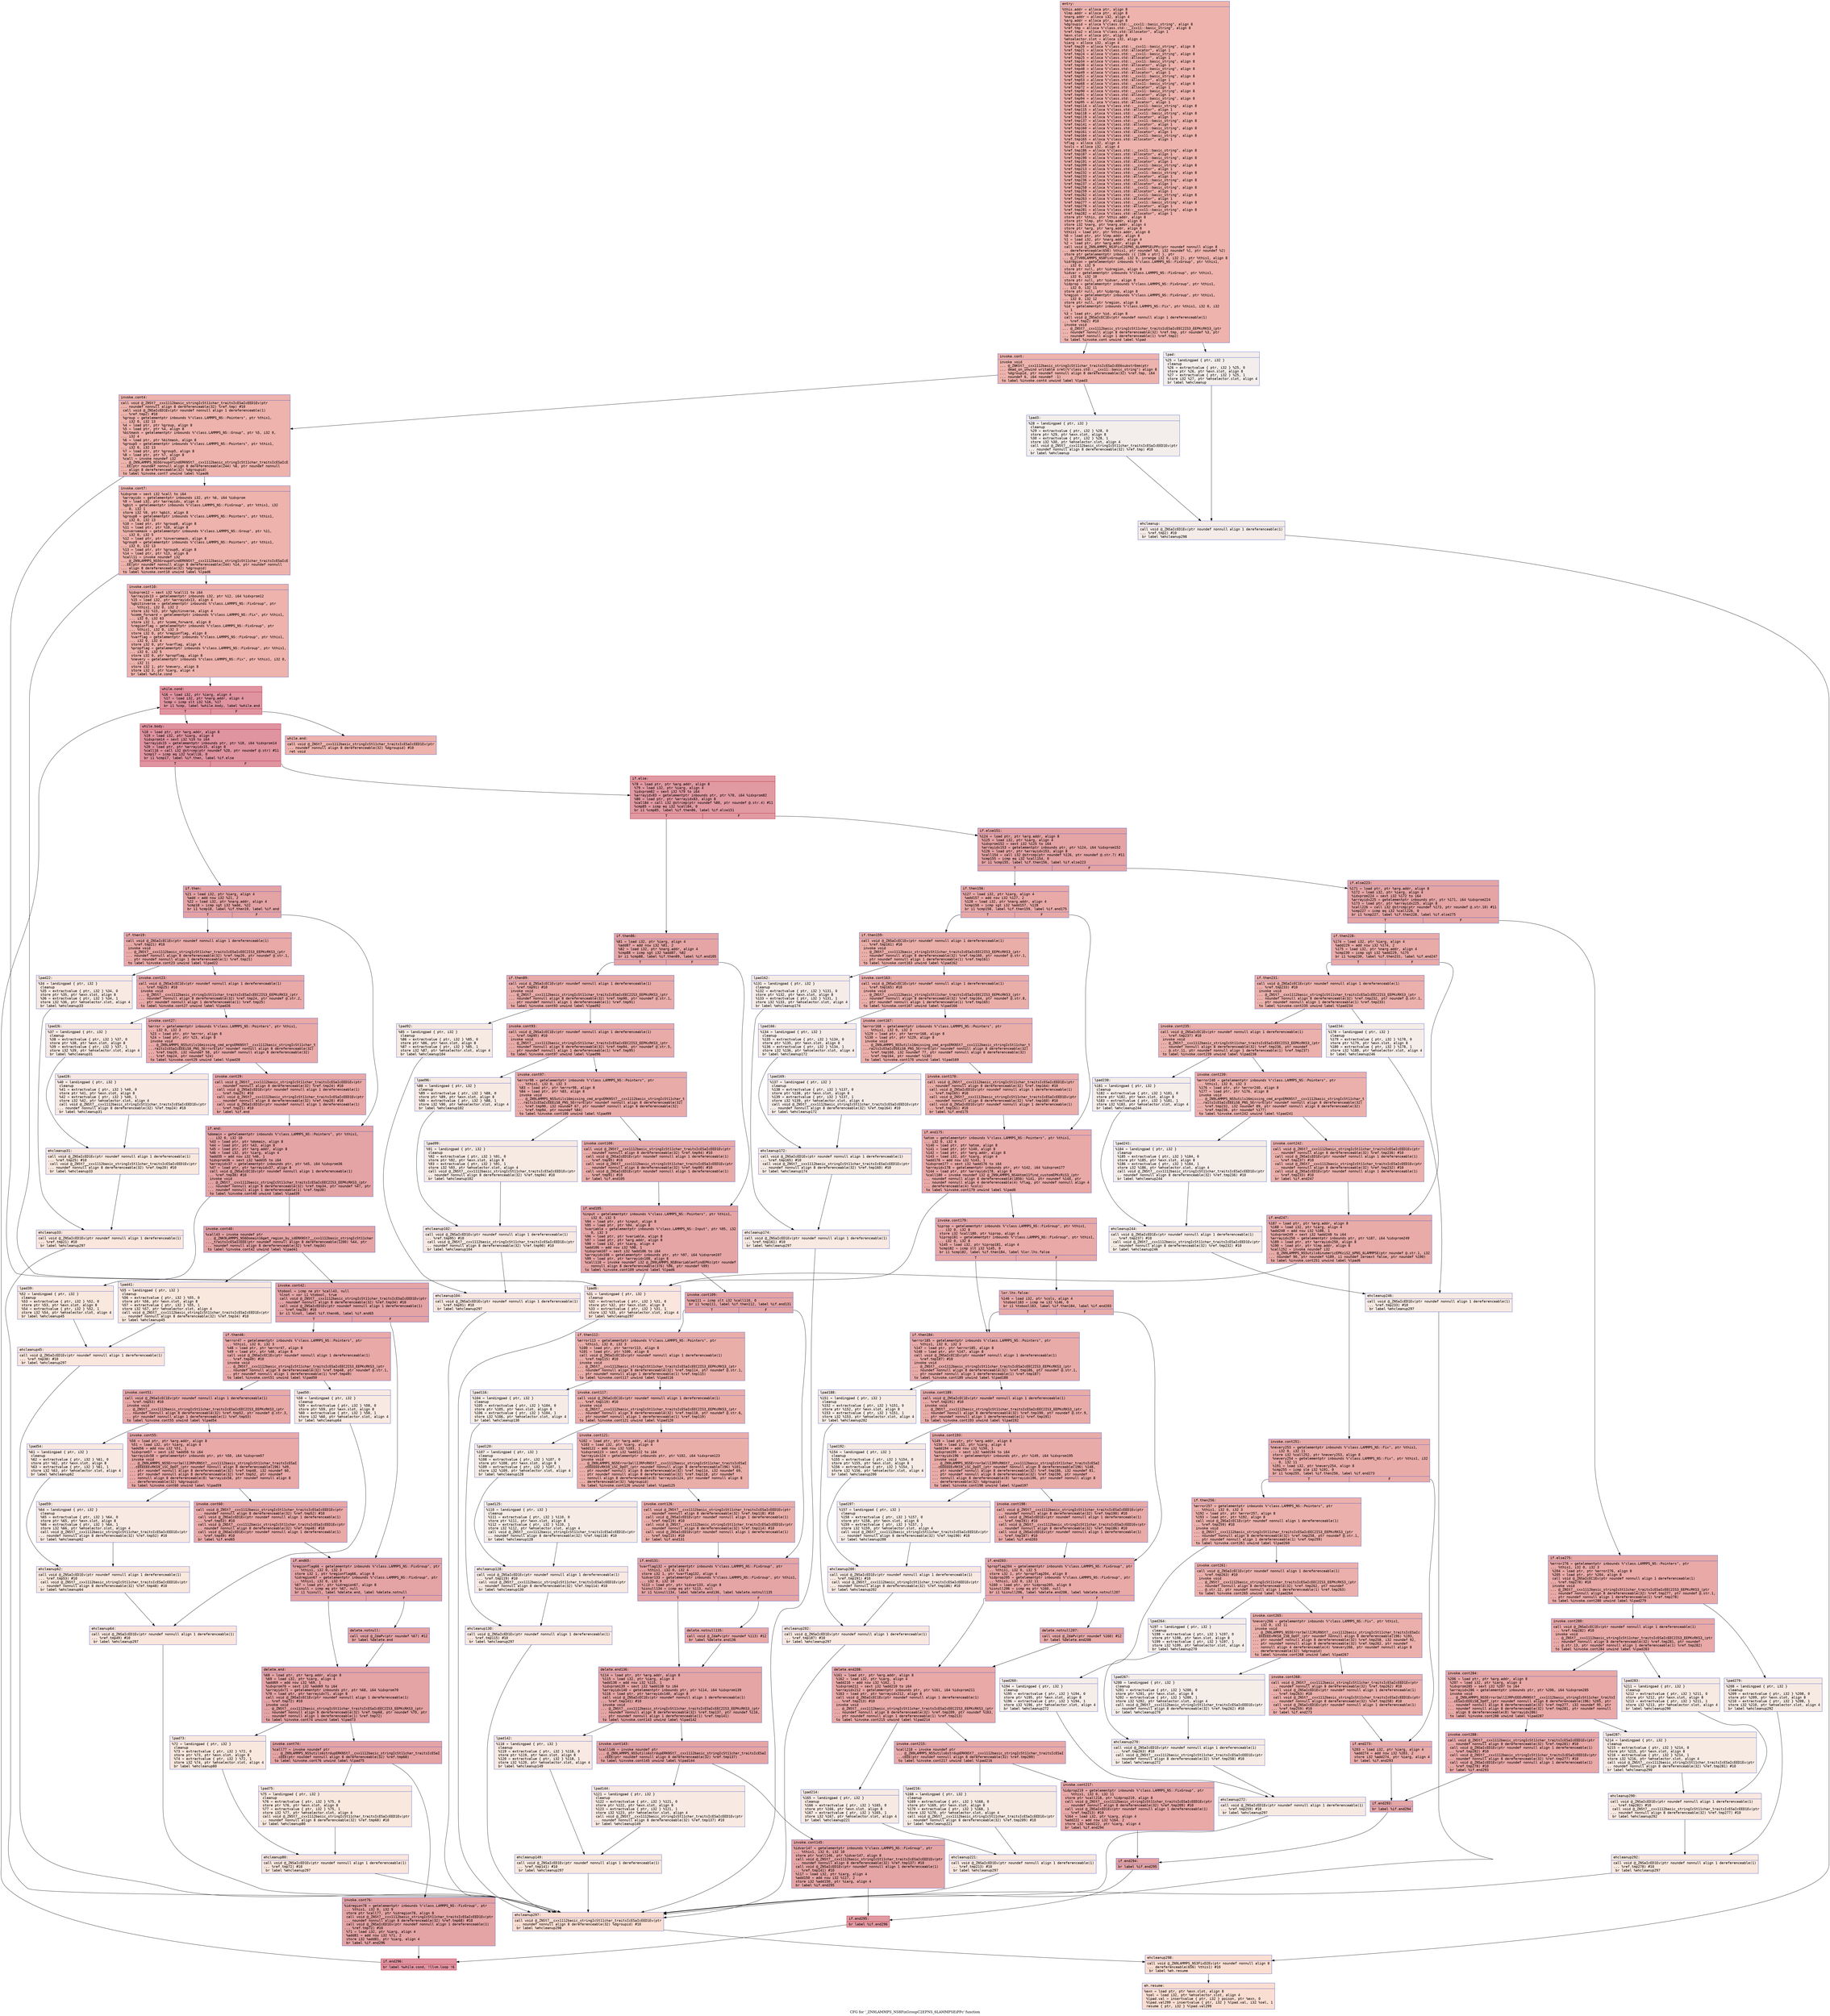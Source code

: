 digraph "CFG for '_ZN9LAMMPS_NS8FixGroupC2EPNS_6LAMMPSEiPPc' function" {
	label="CFG for '_ZN9LAMMPS_NS8FixGroupC2EPNS_6LAMMPSEiPPc' function";

	Node0x5558d3a5ee60 [shape=record,color="#3d50c3ff", style=filled, fillcolor="#d6524470" fontname="Courier",label="{entry:\l|  %this.addr = alloca ptr, align 8\l  %lmp.addr = alloca ptr, align 8\l  %narg.addr = alloca i32, align 4\l  %arg.addr = alloca ptr, align 8\l  %dgroupid = alloca %\"class.std::__cxx11::basic_string\", align 8\l  %ref.tmp = alloca %\"class.std::__cxx11::basic_string\", align 8\l  %ref.tmp2 = alloca %\"class.std::allocator\", align 1\l  %exn.slot = alloca ptr, align 8\l  %ehselector.slot = alloca i32, align 4\l  %iarg = alloca i32, align 4\l  %ref.tmp20 = alloca %\"class.std::__cxx11::basic_string\", align 8\l  %ref.tmp21 = alloca %\"class.std::allocator\", align 1\l  %ref.tmp24 = alloca %\"class.std::__cxx11::basic_string\", align 8\l  %ref.tmp25 = alloca %\"class.std::allocator\", align 1\l  %ref.tmp34 = alloca %\"class.std::__cxx11::basic_string\", align 8\l  %ref.tmp38 = alloca %\"class.std::allocator\", align 1\l  %ref.tmp48 = alloca %\"class.std::__cxx11::basic_string\", align 8\l  %ref.tmp49 = alloca %\"class.std::allocator\", align 1\l  %ref.tmp52 = alloca %\"class.std::__cxx11::basic_string\", align 8\l  %ref.tmp53 = alloca %\"class.std::allocator\", align 1\l  %ref.tmp68 = alloca %\"class.std::__cxx11::basic_string\", align 8\l  %ref.tmp72 = alloca %\"class.std::allocator\", align 1\l  %ref.tmp90 = alloca %\"class.std::__cxx11::basic_string\", align 8\l  %ref.tmp91 = alloca %\"class.std::allocator\", align 1\l  %ref.tmp94 = alloca %\"class.std::__cxx11::basic_string\", align 8\l  %ref.tmp95 = alloca %\"class.std::allocator\", align 1\l  %ref.tmp114 = alloca %\"class.std::__cxx11::basic_string\", align 8\l  %ref.tmp115 = alloca %\"class.std::allocator\", align 1\l  %ref.tmp118 = alloca %\"class.std::__cxx11::basic_string\", align 8\l  %ref.tmp119 = alloca %\"class.std::allocator\", align 1\l  %ref.tmp137 = alloca %\"class.std::__cxx11::basic_string\", align 8\l  %ref.tmp141 = alloca %\"class.std::allocator\", align 1\l  %ref.tmp160 = alloca %\"class.std::__cxx11::basic_string\", align 8\l  %ref.tmp161 = alloca %\"class.std::allocator\", align 1\l  %ref.tmp164 = alloca %\"class.std::__cxx11::basic_string\", align 8\l  %ref.tmp165 = alloca %\"class.std::allocator\", align 1\l  %flag = alloca i32, align 4\l  %cols = alloca i32, align 4\l  %ref.tmp186 = alloca %\"class.std::__cxx11::basic_string\", align 8\l  %ref.tmp187 = alloca %\"class.std::allocator\", align 1\l  %ref.tmp190 = alloca %\"class.std::__cxx11::basic_string\", align 8\l  %ref.tmp191 = alloca %\"class.std::allocator\", align 1\l  %ref.tmp209 = alloca %\"class.std::__cxx11::basic_string\", align 8\l  %ref.tmp213 = alloca %\"class.std::allocator\", align 1\l  %ref.tmp232 = alloca %\"class.std::__cxx11::basic_string\", align 8\l  %ref.tmp233 = alloca %\"class.std::allocator\", align 1\l  %ref.tmp236 = alloca %\"class.std::__cxx11::basic_string\", align 8\l  %ref.tmp237 = alloca %\"class.std::allocator\", align 1\l  %ref.tmp258 = alloca %\"class.std::__cxx11::basic_string\", align 8\l  %ref.tmp259 = alloca %\"class.std::allocator\", align 1\l  %ref.tmp262 = alloca %\"class.std::__cxx11::basic_string\", align 8\l  %ref.tmp263 = alloca %\"class.std::allocator\", align 1\l  %ref.tmp277 = alloca %\"class.std::__cxx11::basic_string\", align 8\l  %ref.tmp278 = alloca %\"class.std::allocator\", align 1\l  %ref.tmp281 = alloca %\"class.std::__cxx11::basic_string\", align 8\l  %ref.tmp282 = alloca %\"class.std::allocator\", align 1\l  store ptr %this, ptr %this.addr, align 8\l  store ptr %lmp, ptr %lmp.addr, align 8\l  store i32 %narg, ptr %narg.addr, align 4\l  store ptr %arg, ptr %arg.addr, align 8\l  %this1 = load ptr, ptr %this.addr, align 8\l  %0 = load ptr, ptr %lmp.addr, align 8\l  %1 = load i32, ptr %narg.addr, align 4\l  %2 = load ptr, ptr %arg.addr, align 8\l  call void @_ZN9LAMMPS_NS3FixC2EPNS_6LAMMPSEiPPc(ptr noundef nonnull align 8\l... dereferenceable(656) %this1, ptr noundef %0, i32 noundef %1, ptr noundef %2)\l  store ptr getelementptr inbounds (\{ [106 x ptr] \}, ptr\l... @_ZTVN9LAMMPS_NS8FixGroupE, i32 0, inrange i32 0, i32 2), ptr %this1, align 8\l  %idregion = getelementptr inbounds %\"class.LAMMPS_NS::FixGroup\", ptr %this1,\l... i32 0, i32 9\l  store ptr null, ptr %idregion, align 8\l  %idvar = getelementptr inbounds %\"class.LAMMPS_NS::FixGroup\", ptr %this1,\l... i32 0, i32 10\l  store ptr null, ptr %idvar, align 8\l  %idprop = getelementptr inbounds %\"class.LAMMPS_NS::FixGroup\", ptr %this1,\l... i32 0, i32 11\l  store ptr null, ptr %idprop, align 8\l  %region = getelementptr inbounds %\"class.LAMMPS_NS::FixGroup\", ptr %this1,\l... i32 0, i32 12\l  store ptr null, ptr %region, align 8\l  %id = getelementptr inbounds %\"class.LAMMPS_NS::Fix\", ptr %this1, i32 0, i32\l... 1\l  %3 = load ptr, ptr %id, align 8\l  call void @_ZNSaIcEC1Ev(ptr noundef nonnull align 1 dereferenceable(1)\l... %ref.tmp2) #10\l  invoke void\l... @_ZNSt7__cxx1112basic_stringIcSt11char_traitsIcESaIcEEC2IS3_EEPKcRKS3_(ptr\l... noundef nonnull align 8 dereferenceable(32) %ref.tmp, ptr noundef %3, ptr\l... noundef nonnull align 1 dereferenceable(1) %ref.tmp2)\l          to label %invoke.cont unwind label %lpad\l}"];
	Node0x5558d3a5ee60 -> Node0x5558d3a602a0[tooltip="entry -> invoke.cont\nProbability 100.00%" ];
	Node0x5558d3a5ee60 -> Node0x5558d3a60380[tooltip="entry -> lpad\nProbability 0.00%" ];
	Node0x5558d3a602a0 [shape=record,color="#3d50c3ff", style=filled, fillcolor="#d6524470" fontname="Courier",label="{invoke.cont:\l|  invoke void\l... @_ZNKSt7__cxx1112basic_stringIcSt11char_traitsIcESaIcEE6substrEmm(ptr\l... dead_on_unwind writable sret(%\"class.std::__cxx11::basic_string\") align 8\l... %dgroupid, ptr noundef nonnull align 8 dereferenceable(32) %ref.tmp, i64\l... noundef 6, i64 noundef -1)\l          to label %invoke.cont4 unwind label %lpad3\l}"];
	Node0x5558d3a602a0 -> Node0x5558d3a65e60[tooltip="invoke.cont -> invoke.cont4\nProbability 100.00%" ];
	Node0x5558d3a602a0 -> Node0x5558d3a65f40[tooltip="invoke.cont -> lpad3\nProbability 0.00%" ];
	Node0x5558d3a65e60 [shape=record,color="#3d50c3ff", style=filled, fillcolor="#d6524470" fontname="Courier",label="{invoke.cont4:\l|  call void @_ZNSt7__cxx1112basic_stringIcSt11char_traitsIcESaIcEED1Ev(ptr\l... noundef nonnull align 8 dereferenceable(32) %ref.tmp) #10\l  call void @_ZNSaIcED1Ev(ptr noundef nonnull align 1 dereferenceable(1)\l... %ref.tmp2) #10\l  %group = getelementptr inbounds %\"class.LAMMPS_NS::Pointers\", ptr %this1,\l... i32 0, i32 13\l  %4 = load ptr, ptr %group, align 8\l  %5 = load ptr, ptr %4, align 8\l  %bitmask = getelementptr inbounds %\"class.LAMMPS_NS::Group\", ptr %5, i32 0,\l... i32 4\l  %6 = load ptr, ptr %bitmask, align 8\l  %group5 = getelementptr inbounds %\"class.LAMMPS_NS::Pointers\", ptr %this1,\l... i32 0, i32 13\l  %7 = load ptr, ptr %group5, align 8\l  %8 = load ptr, ptr %7, align 8\l  %call = invoke noundef i32\l... @_ZN9LAMMPS_NS5Group4findERKNSt7__cxx1112basic_stringIcSt11char_traitsIcESaIcE\l...EE(ptr noundef nonnull align 8 dereferenceable(244) %8, ptr noundef nonnull\l... align 8 dereferenceable(32) %dgroupid)\l          to label %invoke.cont7 unwind label %lpad6\l}"];
	Node0x5558d3a65e60 -> Node0x5558d3a66c50[tooltip="invoke.cont4 -> invoke.cont7\nProbability 100.00%" ];
	Node0x5558d3a65e60 -> Node0x5558d3a66d30[tooltip="invoke.cont4 -> lpad6\nProbability 0.00%" ];
	Node0x5558d3a66c50 [shape=record,color="#3d50c3ff", style=filled, fillcolor="#d6524470" fontname="Courier",label="{invoke.cont7:\l|  %idxprom = sext i32 %call to i64\l  %arrayidx = getelementptr inbounds i32, ptr %6, i64 %idxprom\l  %9 = load i32, ptr %arrayidx, align 4\l  %gbit = getelementptr inbounds %\"class.LAMMPS_NS::FixGroup\", ptr %this1, i32\l... 0, i32 1\l  store i32 %9, ptr %gbit, align 8\l  %group8 = getelementptr inbounds %\"class.LAMMPS_NS::Pointers\", ptr %this1,\l... i32 0, i32 13\l  %10 = load ptr, ptr %group8, align 8\l  %11 = load ptr, ptr %10, align 8\l  %inversemask = getelementptr inbounds %\"class.LAMMPS_NS::Group\", ptr %11,\l... i32 0, i32 5\l  %12 = load ptr, ptr %inversemask, align 8\l  %group9 = getelementptr inbounds %\"class.LAMMPS_NS::Pointers\", ptr %this1,\l... i32 0, i32 13\l  %13 = load ptr, ptr %group9, align 8\l  %14 = load ptr, ptr %13, align 8\l  %call11 = invoke noundef i32\l... @_ZN9LAMMPS_NS5Group4findERKNSt7__cxx1112basic_stringIcSt11char_traitsIcESaIcE\l...EE(ptr noundef nonnull align 8 dereferenceable(244) %14, ptr noundef nonnull\l... align 8 dereferenceable(32) %dgroupid)\l          to label %invoke.cont10 unwind label %lpad6\l}"];
	Node0x5558d3a66c50 -> Node0x5558d3a67970[tooltip="invoke.cont7 -> invoke.cont10\nProbability 100.00%" ];
	Node0x5558d3a66c50 -> Node0x5558d3a66d30[tooltip="invoke.cont7 -> lpad6\nProbability 0.00%" ];
	Node0x5558d3a67970 [shape=record,color="#3d50c3ff", style=filled, fillcolor="#d6524470" fontname="Courier",label="{invoke.cont10:\l|  %idxprom12 = sext i32 %call11 to i64\l  %arrayidx13 = getelementptr inbounds i32, ptr %12, i64 %idxprom12\l  %15 = load i32, ptr %arrayidx13, align 4\l  %gbitinverse = getelementptr inbounds %\"class.LAMMPS_NS::FixGroup\", ptr\l... %this1, i32 0, i32 2\l  store i32 %15, ptr %gbitinverse, align 4\l  %comm_forward = getelementptr inbounds %\"class.LAMMPS_NS::Fix\", ptr %this1,\l... i32 0, i32 63\l  store i32 1, ptr %comm_forward, align 8\l  %regionflag = getelementptr inbounds %\"class.LAMMPS_NS::FixGroup\", ptr\l... %this1, i32 0, i32 3\l  store i32 0, ptr %regionflag, align 8\l  %varflag = getelementptr inbounds %\"class.LAMMPS_NS::FixGroup\", ptr %this1,\l... i32 0, i32 4\l  store i32 0, ptr %varflag, align 4\l  %propflag = getelementptr inbounds %\"class.LAMMPS_NS::FixGroup\", ptr %this1,\l... i32 0, i32 5\l  store i32 0, ptr %propflag, align 8\l  %nevery = getelementptr inbounds %\"class.LAMMPS_NS::Fix\", ptr %this1, i32 0,\l... i32 11\l  store i32 1, ptr %nevery, align 8\l  store i32 3, ptr %iarg, align 4\l  br label %while.cond\l}"];
	Node0x5558d3a67970 -> Node0x5558d3a687f0[tooltip="invoke.cont10 -> while.cond\nProbability 100.00%" ];
	Node0x5558d3a687f0 [shape=record,color="#b70d28ff", style=filled, fillcolor="#b70d2870" fontname="Courier",label="{while.cond:\l|  %16 = load i32, ptr %iarg, align 4\l  %17 = load i32, ptr %narg.addr, align 4\l  %cmp = icmp slt i32 %16, %17\l  br i1 %cmp, label %while.body, label %while.end\l|{<s0>T|<s1>F}}"];
	Node0x5558d3a687f0:s0 -> Node0x5558d3a68a90[tooltip="while.cond -> while.body\nProbability 96.88%" ];
	Node0x5558d3a687f0:s1 -> Node0x5558d3a68b10[tooltip="while.cond -> while.end\nProbability 3.12%" ];
	Node0x5558d3a68a90 [shape=record,color="#b70d28ff", style=filled, fillcolor="#b70d2870" fontname="Courier",label="{while.body:\l|  %18 = load ptr, ptr %arg.addr, align 8\l  %19 = load i32, ptr %iarg, align 4\l  %idxprom14 = sext i32 %19 to i64\l  %arrayidx15 = getelementptr inbounds ptr, ptr %18, i64 %idxprom14\l  %20 = load ptr, ptr %arrayidx15, align 8\l  %call16 = call i32 @strcmp(ptr noundef %20, ptr noundef @.str) #11\l  %cmp17 = icmp eq i32 %call16, 0\l  br i1 %cmp17, label %if.then, label %if.else\l|{<s0>T|<s1>F}}"];
	Node0x5558d3a68a90:s0 -> Node0x5558d3a697b0[tooltip="while.body -> if.then\nProbability 37.50%" ];
	Node0x5558d3a68a90:s1 -> Node0x5558d3a69820[tooltip="while.body -> if.else\nProbability 62.50%" ];
	Node0x5558d3a697b0 [shape=record,color="#3d50c3ff", style=filled, fillcolor="#c32e3170" fontname="Courier",label="{if.then:\l|  %21 = load i32, ptr %iarg, align 4\l  %add = add nsw i32 %21, 2\l  %22 = load i32, ptr %narg.addr, align 4\l  %cmp18 = icmp sgt i32 %add, %22\l  br i1 %cmp18, label %if.then19, label %if.end\l|{<s0>T|<s1>F}}"];
	Node0x5558d3a697b0:s0 -> Node0x5558d3a69c00[tooltip="if.then -> if.then19\nProbability 50.00%" ];
	Node0x5558d3a697b0:s1 -> Node0x5558d3a69c80[tooltip="if.then -> if.end\nProbability 50.00%" ];
	Node0x5558d3a69c00 [shape=record,color="#3d50c3ff", style=filled, fillcolor="#ca3b3770" fontname="Courier",label="{if.then19:\l|  call void @_ZNSaIcEC1Ev(ptr noundef nonnull align 1 dereferenceable(1)\l... %ref.tmp21) #10\l  invoke void\l... @_ZNSt7__cxx1112basic_stringIcSt11char_traitsIcESaIcEEC2IS3_EEPKcRKS3_(ptr\l... noundef nonnull align 8 dereferenceable(32) %ref.tmp20, ptr noundef @.str.1,\l... ptr noundef nonnull align 1 dereferenceable(1) %ref.tmp21)\l          to label %invoke.cont23 unwind label %lpad22\l}"];
	Node0x5558d3a69c00 -> Node0x5558d3a69f80[tooltip="if.then19 -> invoke.cont23\nProbability 100.00%" ];
	Node0x5558d3a69c00 -> Node0x5558d3a6a000[tooltip="if.then19 -> lpad22\nProbability 0.00%" ];
	Node0x5558d3a69f80 [shape=record,color="#3d50c3ff", style=filled, fillcolor="#ca3b3770" fontname="Courier",label="{invoke.cont23:\l|  call void @_ZNSaIcEC1Ev(ptr noundef nonnull align 1 dereferenceable(1)\l... %ref.tmp25) #10\l  invoke void\l... @_ZNSt7__cxx1112basic_stringIcSt11char_traitsIcESaIcEEC2IS3_EEPKcRKS3_(ptr\l... noundef nonnull align 8 dereferenceable(32) %ref.tmp24, ptr noundef @.str.2,\l... ptr noundef nonnull align 1 dereferenceable(1) %ref.tmp25)\l          to label %invoke.cont27 unwind label %lpad26\l}"];
	Node0x5558d3a69f80 -> Node0x5558d3a6a260[tooltip="invoke.cont23 -> invoke.cont27\nProbability 100.00%" ];
	Node0x5558d3a69f80 -> Node0x5558d3a6a2b0[tooltip="invoke.cont23 -> lpad26\nProbability 0.00%" ];
	Node0x5558d3a6a260 [shape=record,color="#3d50c3ff", style=filled, fillcolor="#ca3b3770" fontname="Courier",label="{invoke.cont27:\l|  %error = getelementptr inbounds %\"class.LAMMPS_NS::Pointers\", ptr %this1,\l... i32 0, i32 3\l  %23 = load ptr, ptr %error, align 8\l  %24 = load ptr, ptr %23, align 8\l  invoke void\l... @_ZN9LAMMPS_NS5utils16missing_cmd_argsERKNSt7__cxx1112basic_stringIcSt11char_t\l...raitsIcESaIcEEEiS8_PNS_5ErrorE(ptr noundef nonnull align 8 dereferenceable(32)\l... %ref.tmp20, i32 noundef 58, ptr noundef nonnull align 8 dereferenceable(32)\l... %ref.tmp24, ptr noundef %24)\l          to label %invoke.cont29 unwind label %lpad28\l}"];
	Node0x5558d3a6a260 -> Node0x5558d3a6a210[tooltip="invoke.cont27 -> invoke.cont29\nProbability 100.00%" ];
	Node0x5558d3a6a260 -> Node0x5558d3a6a690[tooltip="invoke.cont27 -> lpad28\nProbability 0.00%" ];
	Node0x5558d3a6a210 [shape=record,color="#3d50c3ff", style=filled, fillcolor="#ca3b3770" fontname="Courier",label="{invoke.cont29:\l|  call void @_ZNSt7__cxx1112basic_stringIcSt11char_traitsIcESaIcEED1Ev(ptr\l... noundef nonnull align 8 dereferenceable(32) %ref.tmp24) #10\l  call void @_ZNSaIcED1Ev(ptr noundef nonnull align 1 dereferenceable(1)\l... %ref.tmp25) #10\l  call void @_ZNSt7__cxx1112basic_stringIcSt11char_traitsIcESaIcEED1Ev(ptr\l... noundef nonnull align 8 dereferenceable(32) %ref.tmp20) #10\l  call void @_ZNSaIcED1Ev(ptr noundef nonnull align 1 dereferenceable(1)\l... %ref.tmp21) #10\l  br label %if.end\l}"];
	Node0x5558d3a6a210 -> Node0x5558d3a69c80[tooltip="invoke.cont29 -> if.end\nProbability 100.00%" ];
	Node0x5558d3a60380 [shape=record,color="#3d50c3ff", style=filled, fillcolor="#e5d8d170" fontname="Courier",label="{lpad:\l|  %25 = landingpad \{ ptr, i32 \}\l          cleanup\l  %26 = extractvalue \{ ptr, i32 \} %25, 0\l  store ptr %26, ptr %exn.slot, align 8\l  %27 = extractvalue \{ ptr, i32 \} %25, 1\l  store i32 %27, ptr %ehselector.slot, align 4\l  br label %ehcleanup\l}"];
	Node0x5558d3a60380 -> Node0x5558d3a6b190[tooltip="lpad -> ehcleanup\nProbability 100.00%" ];
	Node0x5558d3a65f40 [shape=record,color="#3d50c3ff", style=filled, fillcolor="#e5d8d170" fontname="Courier",label="{lpad3:\l|  %28 = landingpad \{ ptr, i32 \}\l          cleanup\l  %29 = extractvalue \{ ptr, i32 \} %28, 0\l  store ptr %29, ptr %exn.slot, align 8\l  %30 = extractvalue \{ ptr, i32 \} %28, 1\l  store i32 %30, ptr %ehselector.slot, align 4\l  call void @_ZNSt7__cxx1112basic_stringIcSt11char_traitsIcESaIcEED1Ev(ptr\l... noundef nonnull align 8 dereferenceable(32) %ref.tmp) #10\l  br label %ehcleanup\l}"];
	Node0x5558d3a65f40 -> Node0x5558d3a6b190[tooltip="lpad3 -> ehcleanup\nProbability 100.00%" ];
	Node0x5558d3a6b190 [shape=record,color="#3d50c3ff", style=filled, fillcolor="#ead5c970" fontname="Courier",label="{ehcleanup:\l|  call void @_ZNSaIcED1Ev(ptr noundef nonnull align 1 dereferenceable(1)\l... %ref.tmp2) #10\l  br label %ehcleanup298\l}"];
	Node0x5558d3a6b190 -> Node0x5558d3a6b7b0[tooltip="ehcleanup -> ehcleanup298\nProbability 100.00%" ];
	Node0x5558d3a66d30 [shape=record,color="#3d50c3ff", style=filled, fillcolor="#f3c7b170" fontname="Courier",label="{lpad6:\l|  %31 = landingpad \{ ptr, i32 \}\l          cleanup\l  %32 = extractvalue \{ ptr, i32 \} %31, 0\l  store ptr %32, ptr %exn.slot, align 8\l  %33 = extractvalue \{ ptr, i32 \} %31, 1\l  store i32 %33, ptr %ehselector.slot, align 4\l  br label %ehcleanup297\l}"];
	Node0x5558d3a66d30 -> Node0x5558d3a6bb00[tooltip="lpad6 -> ehcleanup297\nProbability 100.00%" ];
	Node0x5558d3a6a000 [shape=record,color="#3d50c3ff", style=filled, fillcolor="#efcebd70" fontname="Courier",label="{lpad22:\l|  %34 = landingpad \{ ptr, i32 \}\l          cleanup\l  %35 = extractvalue \{ ptr, i32 \} %34, 0\l  store ptr %35, ptr %exn.slot, align 8\l  %36 = extractvalue \{ ptr, i32 \} %34, 1\l  store i32 %36, ptr %ehselector.slot, align 4\l  br label %ehcleanup33\l}"];
	Node0x5558d3a6a000 -> Node0x5558d3a6bed0[tooltip="lpad22 -> ehcleanup33\nProbability 100.00%" ];
	Node0x5558d3a6a2b0 [shape=record,color="#3d50c3ff", style=filled, fillcolor="#efcebd70" fontname="Courier",label="{lpad26:\l|  %37 = landingpad \{ ptr, i32 \}\l          cleanup\l  %38 = extractvalue \{ ptr, i32 \} %37, 0\l  store ptr %38, ptr %exn.slot, align 8\l  %39 = extractvalue \{ ptr, i32 \} %37, 1\l  store i32 %39, ptr %ehselector.slot, align 4\l  br label %ehcleanup31\l}"];
	Node0x5558d3a6a2b0 -> Node0x5558d3a6c2a0[tooltip="lpad26 -> ehcleanup31\nProbability 100.00%" ];
	Node0x5558d3a6a690 [shape=record,color="#3d50c3ff", style=filled, fillcolor="#efcebd70" fontname="Courier",label="{lpad28:\l|  %40 = landingpad \{ ptr, i32 \}\l          cleanup\l  %41 = extractvalue \{ ptr, i32 \} %40, 0\l  store ptr %41, ptr %exn.slot, align 8\l  %42 = extractvalue \{ ptr, i32 \} %40, 1\l  store i32 %42, ptr %ehselector.slot, align 4\l  call void @_ZNSt7__cxx1112basic_stringIcSt11char_traitsIcESaIcEED1Ev(ptr\l... noundef nonnull align 8 dereferenceable(32) %ref.tmp24) #10\l  br label %ehcleanup31\l}"];
	Node0x5558d3a6a690 -> Node0x5558d3a6c2a0[tooltip="lpad28 -> ehcleanup31\nProbability 100.00%" ];
	Node0x5558d3a6c2a0 [shape=record,color="#3d50c3ff", style=filled, fillcolor="#f2cab570" fontname="Courier",label="{ehcleanup31:\l|  call void @_ZNSaIcED1Ev(ptr noundef nonnull align 1 dereferenceable(1)\l... %ref.tmp25) #10\l  call void @_ZNSt7__cxx1112basic_stringIcSt11char_traitsIcESaIcEED1Ev(ptr\l... noundef nonnull align 8 dereferenceable(32) %ref.tmp20) #10\l  br label %ehcleanup33\l}"];
	Node0x5558d3a6c2a0 -> Node0x5558d3a6bed0[tooltip="ehcleanup31 -> ehcleanup33\nProbability 100.00%" ];
	Node0x5558d3a6bed0 [shape=record,color="#3d50c3ff", style=filled, fillcolor="#f3c7b170" fontname="Courier",label="{ehcleanup33:\l|  call void @_ZNSaIcED1Ev(ptr noundef nonnull align 1 dereferenceable(1)\l... %ref.tmp21) #10\l  br label %ehcleanup297\l}"];
	Node0x5558d3a6bed0 -> Node0x5558d3a6bb00[tooltip="ehcleanup33 -> ehcleanup297\nProbability 100.00%" ];
	Node0x5558d3a69c80 [shape=record,color="#3d50c3ff", style=filled, fillcolor="#c32e3170" fontname="Courier",label="{if.end:\l|  %domain = getelementptr inbounds %\"class.LAMMPS_NS::Pointers\", ptr %this1,\l... i32 0, i32 10\l  %43 = load ptr, ptr %domain, align 8\l  %44 = load ptr, ptr %43, align 8\l  %45 = load ptr, ptr %arg.addr, align 8\l  %46 = load i32, ptr %iarg, align 4\l  %add35 = add nsw i32 %46, 1\l  %idxprom36 = sext i32 %add35 to i64\l  %arrayidx37 = getelementptr inbounds ptr, ptr %45, i64 %idxprom36\l  %47 = load ptr, ptr %arrayidx37, align 8\l  call void @_ZNSaIcEC1Ev(ptr noundef nonnull align 1 dereferenceable(1)\l... %ref.tmp38) #10\l  invoke void\l... @_ZNSt7__cxx1112basic_stringIcSt11char_traitsIcESaIcEEC2IS3_EEPKcRKS3_(ptr\l... noundef nonnull align 8 dereferenceable(32) %ref.tmp34, ptr noundef %47, ptr\l... noundef nonnull align 1 dereferenceable(1) %ref.tmp38)\l          to label %invoke.cont40 unwind label %lpad39\l}"];
	Node0x5558d3a69c80 -> Node0x5558d3a6da60[tooltip="if.end -> invoke.cont40\nProbability 100.00%" ];
	Node0x5558d3a69c80 -> Node0x5558d3a6dae0[tooltip="if.end -> lpad39\nProbability 0.00%" ];
	Node0x5558d3a6da60 [shape=record,color="#3d50c3ff", style=filled, fillcolor="#c32e3170" fontname="Courier",label="{invoke.cont40:\l|  %call43 = invoke noundef ptr\l... @_ZNK9LAMMPS_NS6Domain16get_region_by_idERKNSt7__cxx1112basic_stringIcSt11char\l..._traitsIcESaIcEEE(ptr noundef nonnull align 8 dereferenceable(1200) %44, ptr\l... noundef nonnull align 8 dereferenceable(32) %ref.tmp34)\l          to label %invoke.cont42 unwind label %lpad41\l}"];
	Node0x5558d3a6da60 -> Node0x5558d3a6da10[tooltip="invoke.cont40 -> invoke.cont42\nProbability 100.00%" ];
	Node0x5558d3a6da60 -> Node0x5558d3a6dc60[tooltip="invoke.cont40 -> lpad41\nProbability 0.00%" ];
	Node0x5558d3a6da10 [shape=record,color="#3d50c3ff", style=filled, fillcolor="#c32e3170" fontname="Courier",label="{invoke.cont42:\l|  %tobool = icmp ne ptr %call43, null\l  %lnot = xor i1 %tobool, true\l  call void @_ZNSt7__cxx1112basic_stringIcSt11char_traitsIcESaIcEED1Ev(ptr\l... noundef nonnull align 8 dereferenceable(32) %ref.tmp34) #10\l  call void @_ZNSaIcED1Ev(ptr noundef nonnull align 1 dereferenceable(1)\l... %ref.tmp38) #10\l  br i1 %lnot, label %if.then46, label %if.end65\l|{<s0>T|<s1>F}}"];
	Node0x5558d3a6da10:s0 -> Node0x5558d3a6e380[tooltip="invoke.cont42 -> if.then46\nProbability 50.00%" ];
	Node0x5558d3a6da10:s1 -> Node0x5558d3a6e400[tooltip="invoke.cont42 -> if.end65\nProbability 50.00%" ];
	Node0x5558d3a6e380 [shape=record,color="#3d50c3ff", style=filled, fillcolor="#ca3b3770" fontname="Courier",label="{if.then46:\l|  %error47 = getelementptr inbounds %\"class.LAMMPS_NS::Pointers\", ptr\l... %this1, i32 0, i32 3\l  %48 = load ptr, ptr %error47, align 8\l  %49 = load ptr, ptr %48, align 8\l  call void @_ZNSaIcEC1Ev(ptr noundef nonnull align 1 dereferenceable(1)\l... %ref.tmp49) #10\l  invoke void\l... @_ZNSt7__cxx1112basic_stringIcSt11char_traitsIcESaIcEEC2IS3_EEPKcRKS3_(ptr\l... noundef nonnull align 8 dereferenceable(32) %ref.tmp48, ptr noundef @.str.1,\l... ptr noundef nonnull align 1 dereferenceable(1) %ref.tmp49)\l          to label %invoke.cont51 unwind label %lpad50\l}"];
	Node0x5558d3a6e380 -> Node0x5558d3a6e8d0[tooltip="if.then46 -> invoke.cont51\nProbability 100.00%" ];
	Node0x5558d3a6e380 -> Node0x5558d3a6e950[tooltip="if.then46 -> lpad50\nProbability 0.00%" ];
	Node0x5558d3a6e8d0 [shape=record,color="#3d50c3ff", style=filled, fillcolor="#ca3b3770" fontname="Courier",label="{invoke.cont51:\l|  call void @_ZNSaIcEC1Ev(ptr noundef nonnull align 1 dereferenceable(1)\l... %ref.tmp53) #10\l  invoke void\l... @_ZNSt7__cxx1112basic_stringIcSt11char_traitsIcESaIcEEC2IS3_EEPKcRKS3_(ptr\l... noundef nonnull align 8 dereferenceable(32) %ref.tmp52, ptr noundef @.str.3,\l... ptr noundef nonnull align 1 dereferenceable(1) %ref.tmp53)\l          to label %invoke.cont55 unwind label %lpad54\l}"];
	Node0x5558d3a6e8d0 -> Node0x5558d3a6ecd0[tooltip="invoke.cont51 -> invoke.cont55\nProbability 100.00%" ];
	Node0x5558d3a6e8d0 -> Node0x5558d3a6ed20[tooltip="invoke.cont51 -> lpad54\nProbability 0.00%" ];
	Node0x5558d3a6ecd0 [shape=record,color="#3d50c3ff", style=filled, fillcolor="#ca3b3770" fontname="Courier",label="{invoke.cont55:\l|  %50 = load ptr, ptr %arg.addr, align 8\l  %51 = load i32, ptr %iarg, align 4\l  %add56 = add nsw i32 %51, 1\l  %idxprom57 = sext i32 %add56 to i64\l  %arrayidx58 = getelementptr inbounds ptr, ptr %50, i64 %idxprom57\l  invoke void\l... @_ZN9LAMMPS_NS5Error3allIJRPcRNSt7__cxx1112basic_stringIcSt11char_traitsIcESaI\l...cEEEEEEvRKS9_iSC_DpOT_(ptr noundef nonnull align 8 dereferenceable(196) %49,\l... ptr noundef nonnull align 8 dereferenceable(32) %ref.tmp48, i32 noundef 60,\l... ptr noundef nonnull align 8 dereferenceable(32) %ref.tmp52, ptr noundef\l... nonnull align 8 dereferenceable(8) %arrayidx58, ptr noundef nonnull align 8\l... dereferenceable(32) %dgroupid)\l          to label %invoke.cont60 unwind label %lpad59\l}"];
	Node0x5558d3a6ecd0 -> Node0x5558d3a6ec80[tooltip="invoke.cont55 -> invoke.cont60\nProbability 100.00%" ];
	Node0x5558d3a6ecd0 -> Node0x5558d3a6f3a0[tooltip="invoke.cont55 -> lpad59\nProbability 0.00%" ];
	Node0x5558d3a6ec80 [shape=record,color="#3d50c3ff", style=filled, fillcolor="#ca3b3770" fontname="Courier",label="{invoke.cont60:\l|  call void @_ZNSt7__cxx1112basic_stringIcSt11char_traitsIcESaIcEED1Ev(ptr\l... noundef nonnull align 8 dereferenceable(32) %ref.tmp52) #10\l  call void @_ZNSaIcED1Ev(ptr noundef nonnull align 1 dereferenceable(1)\l... %ref.tmp53) #10\l  call void @_ZNSt7__cxx1112basic_stringIcSt11char_traitsIcESaIcEED1Ev(ptr\l... noundef nonnull align 8 dereferenceable(32) %ref.tmp48) #10\l  call void @_ZNSaIcED1Ev(ptr noundef nonnull align 1 dereferenceable(1)\l... %ref.tmp49) #10\l  br label %if.end65\l}"];
	Node0x5558d3a6ec80 -> Node0x5558d3a6e400[tooltip="invoke.cont60 -> if.end65\nProbability 100.00%" ];
	Node0x5558d3a6dae0 [shape=record,color="#3d50c3ff", style=filled, fillcolor="#f2cab570" fontname="Courier",label="{lpad39:\l|  %52 = landingpad \{ ptr, i32 \}\l          cleanup\l  %53 = extractvalue \{ ptr, i32 \} %52, 0\l  store ptr %53, ptr %exn.slot, align 8\l  %54 = extractvalue \{ ptr, i32 \} %52, 1\l  store i32 %54, ptr %ehselector.slot, align 4\l  br label %ehcleanup45\l}"];
	Node0x5558d3a6dae0 -> Node0x5558d3a6fe60[tooltip="lpad39 -> ehcleanup45\nProbability 100.00%" ];
	Node0x5558d3a6dc60 [shape=record,color="#3d50c3ff", style=filled, fillcolor="#f2cab570" fontname="Courier",label="{lpad41:\l|  %55 = landingpad \{ ptr, i32 \}\l          cleanup\l  %56 = extractvalue \{ ptr, i32 \} %55, 0\l  store ptr %56, ptr %exn.slot, align 8\l  %57 = extractvalue \{ ptr, i32 \} %55, 1\l  store i32 %57, ptr %ehselector.slot, align 4\l  call void @_ZNSt7__cxx1112basic_stringIcSt11char_traitsIcESaIcEED1Ev(ptr\l... noundef nonnull align 8 dereferenceable(32) %ref.tmp34) #10\l  br label %ehcleanup45\l}"];
	Node0x5558d3a6dc60 -> Node0x5558d3a6fe60[tooltip="lpad41 -> ehcleanup45\nProbability 100.00%" ];
	Node0x5558d3a6fe60 [shape=record,color="#3d50c3ff", style=filled, fillcolor="#f3c7b170" fontname="Courier",label="{ehcleanup45:\l|  call void @_ZNSaIcED1Ev(ptr noundef nonnull align 1 dereferenceable(1)\l... %ref.tmp38) #10\l  br label %ehcleanup297\l}"];
	Node0x5558d3a6fe60 -> Node0x5558d3a6bb00[tooltip="ehcleanup45 -> ehcleanup297\nProbability 100.00%" ];
	Node0x5558d3a6e950 [shape=record,color="#3d50c3ff", style=filled, fillcolor="#efcebd70" fontname="Courier",label="{lpad50:\l|  %58 = landingpad \{ ptr, i32 \}\l          cleanup\l  %59 = extractvalue \{ ptr, i32 \} %58, 0\l  store ptr %59, ptr %exn.slot, align 8\l  %60 = extractvalue \{ ptr, i32 \} %58, 1\l  store i32 %60, ptr %ehselector.slot, align 4\l  br label %ehcleanup64\l}"];
	Node0x5558d3a6e950 -> Node0x5558d3a70750[tooltip="lpad50 -> ehcleanup64\nProbability 100.00%" ];
	Node0x5558d3a6ed20 [shape=record,color="#3d50c3ff", style=filled, fillcolor="#efcebd70" fontname="Courier",label="{lpad54:\l|  %61 = landingpad \{ ptr, i32 \}\l          cleanup\l  %62 = extractvalue \{ ptr, i32 \} %61, 0\l  store ptr %62, ptr %exn.slot, align 8\l  %63 = extractvalue \{ ptr, i32 \} %61, 1\l  store i32 %63, ptr %ehselector.slot, align 4\l  br label %ehcleanup62\l}"];
	Node0x5558d3a6ed20 -> Node0x5558d3a70ac0[tooltip="lpad54 -> ehcleanup62\nProbability 100.00%" ];
	Node0x5558d3a6f3a0 [shape=record,color="#3d50c3ff", style=filled, fillcolor="#efcebd70" fontname="Courier",label="{lpad59:\l|  %64 = landingpad \{ ptr, i32 \}\l          cleanup\l  %65 = extractvalue \{ ptr, i32 \} %64, 0\l  store ptr %65, ptr %exn.slot, align 8\l  %66 = extractvalue \{ ptr, i32 \} %64, 1\l  store i32 %66, ptr %ehselector.slot, align 4\l  call void @_ZNSt7__cxx1112basic_stringIcSt11char_traitsIcESaIcEED1Ev(ptr\l... noundef nonnull align 8 dereferenceable(32) %ref.tmp52) #10\l  br label %ehcleanup62\l}"];
	Node0x5558d3a6f3a0 -> Node0x5558d3a70ac0[tooltip="lpad59 -> ehcleanup62\nProbability 100.00%" ];
	Node0x5558d3a70ac0 [shape=record,color="#3d50c3ff", style=filled, fillcolor="#f2cab570" fontname="Courier",label="{ehcleanup62:\l|  call void @_ZNSaIcED1Ev(ptr noundef nonnull align 1 dereferenceable(1)\l... %ref.tmp53) #10\l  call void @_ZNSt7__cxx1112basic_stringIcSt11char_traitsIcESaIcEED1Ev(ptr\l... noundef nonnull align 8 dereferenceable(32) %ref.tmp48) #10\l  br label %ehcleanup64\l}"];
	Node0x5558d3a70ac0 -> Node0x5558d3a70750[tooltip="ehcleanup62 -> ehcleanup64\nProbability 100.00%" ];
	Node0x5558d3a70750 [shape=record,color="#3d50c3ff", style=filled, fillcolor="#f3c7b170" fontname="Courier",label="{ehcleanup64:\l|  call void @_ZNSaIcED1Ev(ptr noundef nonnull align 1 dereferenceable(1)\l... %ref.tmp49) #10\l  br label %ehcleanup297\l}"];
	Node0x5558d3a70750 -> Node0x5558d3a6bb00[tooltip="ehcleanup64 -> ehcleanup297\nProbability 100.00%" ];
	Node0x5558d3a6e400 [shape=record,color="#3d50c3ff", style=filled, fillcolor="#c32e3170" fontname="Courier",label="{if.end65:\l|  %regionflag66 = getelementptr inbounds %\"class.LAMMPS_NS::FixGroup\", ptr\l... %this1, i32 0, i32 3\l  store i32 1, ptr %regionflag66, align 8\l  %idregion67 = getelementptr inbounds %\"class.LAMMPS_NS::FixGroup\", ptr\l... %this1, i32 0, i32 9\l  %67 = load ptr, ptr %idregion67, align 8\l  %isnull = icmp eq ptr %67, null\l  br i1 %isnull, label %delete.end, label %delete.notnull\l|{<s0>T|<s1>F}}"];
	Node0x5558d3a6e400:s0 -> Node0x5558d3a717a0[tooltip="if.end65 -> delete.end\nProbability 37.50%" ];
	Node0x5558d3a6e400:s1 -> Node0x5558d3a71820[tooltip="if.end65 -> delete.notnull\nProbability 62.50%" ];
	Node0x5558d3a71820 [shape=record,color="#3d50c3ff", style=filled, fillcolor="#c5333470" fontname="Courier",label="{delete.notnull:\l|  call void @_ZdaPv(ptr noundef %67) #12\l  br label %delete.end\l}"];
	Node0x5558d3a71820 -> Node0x5558d3a717a0[tooltip="delete.notnull -> delete.end\nProbability 100.00%" ];
	Node0x5558d3a717a0 [shape=record,color="#3d50c3ff", style=filled, fillcolor="#c32e3170" fontname="Courier",label="{delete.end:\l|  %68 = load ptr, ptr %arg.addr, align 8\l  %69 = load i32, ptr %iarg, align 4\l  %add69 = add nsw i32 %69, 1\l  %idxprom70 = sext i32 %add69 to i64\l  %arrayidx71 = getelementptr inbounds ptr, ptr %68, i64 %idxprom70\l  %70 = load ptr, ptr %arrayidx71, align 8\l  call void @_ZNSaIcEC1Ev(ptr noundef nonnull align 1 dereferenceable(1)\l... %ref.tmp72) #10\l  invoke void\l... @_ZNSt7__cxx1112basic_stringIcSt11char_traitsIcESaIcEEC2IS3_EEPKcRKS3_(ptr\l... noundef nonnull align 8 dereferenceable(32) %ref.tmp68, ptr noundef %70, ptr\l... noundef nonnull align 1 dereferenceable(1) %ref.tmp72)\l          to label %invoke.cont74 unwind label %lpad73\l}"];
	Node0x5558d3a717a0 -> Node0x5558d3a72070[tooltip="delete.end -> invoke.cont74\nProbability 100.00%" ];
	Node0x5558d3a717a0 -> Node0x5558d3a720f0[tooltip="delete.end -> lpad73\nProbability 0.00%" ];
	Node0x5558d3a72070 [shape=record,color="#3d50c3ff", style=filled, fillcolor="#c32e3170" fontname="Courier",label="{invoke.cont74:\l|  %call77 = invoke noundef ptr\l... @_ZN9LAMMPS_NS5utils6strdupERKNSt7__cxx1112basic_stringIcSt11char_traitsIcESaI\l...cEEE(ptr noundef nonnull align 8 dereferenceable(32) %ref.tmp68)\l          to label %invoke.cont76 unwind label %lpad75\l}"];
	Node0x5558d3a72070 -> Node0x5558d3a72020[tooltip="invoke.cont74 -> invoke.cont76\nProbability 100.00%" ];
	Node0x5558d3a72070 -> Node0x5558d3a72380[tooltip="invoke.cont74 -> lpad75\nProbability 0.00%" ];
	Node0x5558d3a72020 [shape=record,color="#3d50c3ff", style=filled, fillcolor="#c32e3170" fontname="Courier",label="{invoke.cont76:\l|  %idregion78 = getelementptr inbounds %\"class.LAMMPS_NS::FixGroup\", ptr\l... %this1, i32 0, i32 9\l  store ptr %call77, ptr %idregion78, align 8\l  call void @_ZNSt7__cxx1112basic_stringIcSt11char_traitsIcESaIcEED1Ev(ptr\l... noundef nonnull align 8 dereferenceable(32) %ref.tmp68) #10\l  call void @_ZNSaIcED1Ev(ptr noundef nonnull align 1 dereferenceable(1)\l... %ref.tmp72) #10\l  %71 = load i32, ptr %iarg, align 4\l  %add81 = add nsw i32 %71, 2\l  store i32 %add81, ptr %iarg, align 4\l  br label %if.end296\l}"];
	Node0x5558d3a72020 -> Node0x5558d3a72b40[tooltip="invoke.cont76 -> if.end296\nProbability 100.00%" ];
	Node0x5558d3a720f0 [shape=record,color="#3d50c3ff", style=filled, fillcolor="#f2cab570" fontname="Courier",label="{lpad73:\l|  %72 = landingpad \{ ptr, i32 \}\l          cleanup\l  %73 = extractvalue \{ ptr, i32 \} %72, 0\l  store ptr %73, ptr %exn.slot, align 8\l  %74 = extractvalue \{ ptr, i32 \} %72, 1\l  store i32 %74, ptr %ehselector.slot, align 4\l  br label %ehcleanup80\l}"];
	Node0x5558d3a720f0 -> Node0x5558d3a63ee0[tooltip="lpad73 -> ehcleanup80\nProbability 100.00%" ];
	Node0x5558d3a72380 [shape=record,color="#3d50c3ff", style=filled, fillcolor="#f2cab570" fontname="Courier",label="{lpad75:\l|  %75 = landingpad \{ ptr, i32 \}\l          cleanup\l  %76 = extractvalue \{ ptr, i32 \} %75, 0\l  store ptr %76, ptr %exn.slot, align 8\l  %77 = extractvalue \{ ptr, i32 \} %75, 1\l  store i32 %77, ptr %ehselector.slot, align 4\l  call void @_ZNSt7__cxx1112basic_stringIcSt11char_traitsIcESaIcEED1Ev(ptr\l... noundef nonnull align 8 dereferenceable(32) %ref.tmp68) #10\l  br label %ehcleanup80\l}"];
	Node0x5558d3a72380 -> Node0x5558d3a63ee0[tooltip="lpad75 -> ehcleanup80\nProbability 100.00%" ];
	Node0x5558d3a63ee0 [shape=record,color="#3d50c3ff", style=filled, fillcolor="#f3c7b170" fontname="Courier",label="{ehcleanup80:\l|  call void @_ZNSaIcED1Ev(ptr noundef nonnull align 1 dereferenceable(1)\l... %ref.tmp72) #10\l  br label %ehcleanup297\l}"];
	Node0x5558d3a63ee0 -> Node0x5558d3a6bb00[tooltip="ehcleanup80 -> ehcleanup297\nProbability 100.00%" ];
	Node0x5558d3a69820 [shape=record,color="#b70d28ff", style=filled, fillcolor="#bb1b2c70" fontname="Courier",label="{if.else:\l|  %78 = load ptr, ptr %arg.addr, align 8\l  %79 = load i32, ptr %iarg, align 4\l  %idxprom82 = sext i32 %79 to i64\l  %arrayidx83 = getelementptr inbounds ptr, ptr %78, i64 %idxprom82\l  %80 = load ptr, ptr %arrayidx83, align 8\l  %call84 = call i32 @strcmp(ptr noundef %80, ptr noundef @.str.4) #11\l  %cmp85 = icmp eq i32 %call84, 0\l  br i1 %cmp85, label %if.then86, label %if.else151\l|{<s0>T|<s1>F}}"];
	Node0x5558d3a69820:s0 -> Node0x5558d3a64a10[tooltip="if.else -> if.then86\nProbability 37.50%" ];
	Node0x5558d3a69820:s1 -> Node0x5558d3a64a90[tooltip="if.else -> if.else151\nProbability 62.50%" ];
	Node0x5558d3a64a10 [shape=record,color="#3d50c3ff", style=filled, fillcolor="#c5333470" fontname="Courier",label="{if.then86:\l|  %81 = load i32, ptr %iarg, align 4\l  %add87 = add nsw i32 %81, 2\l  %82 = load i32, ptr %narg.addr, align 4\l  %cmp88 = icmp sgt i32 %add87, %82\l  br i1 %cmp88, label %if.then89, label %if.end105\l|{<s0>T|<s1>F}}"];
	Node0x5558d3a64a10:s0 -> Node0x5558d3a74e30[tooltip="if.then86 -> if.then89\nProbability 50.00%" ];
	Node0x5558d3a64a10:s1 -> Node0x5558d3a74eb0[tooltip="if.then86 -> if.end105\nProbability 50.00%" ];
	Node0x5558d3a74e30 [shape=record,color="#3d50c3ff", style=filled, fillcolor="#cc403a70" fontname="Courier",label="{if.then89:\l|  call void @_ZNSaIcEC1Ev(ptr noundef nonnull align 1 dereferenceable(1)\l... %ref.tmp91) #10\l  invoke void\l... @_ZNSt7__cxx1112basic_stringIcSt11char_traitsIcESaIcEEC2IS3_EEPKcRKS3_(ptr\l... noundef nonnull align 8 dereferenceable(32) %ref.tmp90, ptr noundef @.str.1,\l... ptr noundef nonnull align 1 dereferenceable(1) %ref.tmp91)\l          to label %invoke.cont93 unwind label %lpad92\l}"];
	Node0x5558d3a74e30 -> Node0x5558d3a751c0[tooltip="if.then89 -> invoke.cont93\nProbability 100.00%" ];
	Node0x5558d3a74e30 -> Node0x5558d3a75240[tooltip="if.then89 -> lpad92\nProbability 0.00%" ];
	Node0x5558d3a751c0 [shape=record,color="#3d50c3ff", style=filled, fillcolor="#cc403a70" fontname="Courier",label="{invoke.cont93:\l|  call void @_ZNSaIcEC1Ev(ptr noundef nonnull align 1 dereferenceable(1)\l... %ref.tmp95) #10\l  invoke void\l... @_ZNSt7__cxx1112basic_stringIcSt11char_traitsIcESaIcEEC2IS3_EEPKcRKS3_(ptr\l... noundef nonnull align 8 dereferenceable(32) %ref.tmp94, ptr noundef @.str.5,\l... ptr noundef nonnull align 1 dereferenceable(1) %ref.tmp95)\l          to label %invoke.cont97 unwind label %lpad96\l}"];
	Node0x5558d3a751c0 -> Node0x5558d3a755c0[tooltip="invoke.cont93 -> invoke.cont97\nProbability 100.00%" ];
	Node0x5558d3a751c0 -> Node0x5558d3a75610[tooltip="invoke.cont93 -> lpad96\nProbability 0.00%" ];
	Node0x5558d3a755c0 [shape=record,color="#3d50c3ff", style=filled, fillcolor="#cc403a70" fontname="Courier",label="{invoke.cont97:\l|  %error98 = getelementptr inbounds %\"class.LAMMPS_NS::Pointers\", ptr\l... %this1, i32 0, i32 3\l  %83 = load ptr, ptr %error98, align 8\l  %84 = load ptr, ptr %83, align 8\l  invoke void\l... @_ZN9LAMMPS_NS5utils16missing_cmd_argsERKNSt7__cxx1112basic_stringIcSt11char_t\l...raitsIcESaIcEEEiS8_PNS_5ErrorE(ptr noundef nonnull align 8 dereferenceable(32)\l... %ref.tmp90, i32 noundef 67, ptr noundef nonnull align 8 dereferenceable(32)\l... %ref.tmp94, ptr noundef %84)\l          to label %invoke.cont100 unwind label %lpad99\l}"];
	Node0x5558d3a755c0 -> Node0x5558d3a75570[tooltip="invoke.cont97 -> invoke.cont100\nProbability 100.00%" ];
	Node0x5558d3a755c0 -> Node0x5558d3a75b10[tooltip="invoke.cont97 -> lpad99\nProbability 0.00%" ];
	Node0x5558d3a75570 [shape=record,color="#3d50c3ff", style=filled, fillcolor="#cc403a70" fontname="Courier",label="{invoke.cont100:\l|  call void @_ZNSt7__cxx1112basic_stringIcSt11char_traitsIcESaIcEED1Ev(ptr\l... noundef nonnull align 8 dereferenceable(32) %ref.tmp94) #10\l  call void @_ZNSaIcED1Ev(ptr noundef nonnull align 1 dereferenceable(1)\l... %ref.tmp95) #10\l  call void @_ZNSt7__cxx1112basic_stringIcSt11char_traitsIcESaIcEED1Ev(ptr\l... noundef nonnull align 8 dereferenceable(32) %ref.tmp90) #10\l  call void @_ZNSaIcED1Ev(ptr noundef nonnull align 1 dereferenceable(1)\l... %ref.tmp91) #10\l  br label %if.end105\l}"];
	Node0x5558d3a75570 -> Node0x5558d3a74eb0[tooltip="invoke.cont100 -> if.end105\nProbability 100.00%" ];
	Node0x5558d3a75240 [shape=record,color="#3d50c3ff", style=filled, fillcolor="#eed0c070" fontname="Courier",label="{lpad92:\l|  %85 = landingpad \{ ptr, i32 \}\l          cleanup\l  %86 = extractvalue \{ ptr, i32 \} %85, 0\l  store ptr %86, ptr %exn.slot, align 8\l  %87 = extractvalue \{ ptr, i32 \} %85, 1\l  store i32 %87, ptr %ehselector.slot, align 4\l  br label %ehcleanup104\l}"];
	Node0x5558d3a75240 -> Node0x5558d3a76530[tooltip="lpad92 -> ehcleanup104\nProbability 100.00%" ];
	Node0x5558d3a75610 [shape=record,color="#3d50c3ff", style=filled, fillcolor="#eed0c070" fontname="Courier",label="{lpad96:\l|  %88 = landingpad \{ ptr, i32 \}\l          cleanup\l  %89 = extractvalue \{ ptr, i32 \} %88, 0\l  store ptr %89, ptr %exn.slot, align 8\l  %90 = extractvalue \{ ptr, i32 \} %88, 1\l  store i32 %90, ptr %ehselector.slot, align 4\l  br label %ehcleanup102\l}"];
	Node0x5558d3a75610 -> Node0x5558d3a768a0[tooltip="lpad96 -> ehcleanup102\nProbability 100.00%" ];
	Node0x5558d3a75b10 [shape=record,color="#3d50c3ff", style=filled, fillcolor="#eed0c070" fontname="Courier",label="{lpad99:\l|  %91 = landingpad \{ ptr, i32 \}\l          cleanup\l  %92 = extractvalue \{ ptr, i32 \} %91, 0\l  store ptr %92, ptr %exn.slot, align 8\l  %93 = extractvalue \{ ptr, i32 \} %91, 1\l  store i32 %93, ptr %ehselector.slot, align 4\l  call void @_ZNSt7__cxx1112basic_stringIcSt11char_traitsIcESaIcEED1Ev(ptr\l... noundef nonnull align 8 dereferenceable(32) %ref.tmp94) #10\l  br label %ehcleanup102\l}"];
	Node0x5558d3a75b10 -> Node0x5558d3a768a0[tooltip="lpad99 -> ehcleanup102\nProbability 100.00%" ];
	Node0x5558d3a768a0 [shape=record,color="#3d50c3ff", style=filled, fillcolor="#efcebd70" fontname="Courier",label="{ehcleanup102:\l|  call void @_ZNSaIcED1Ev(ptr noundef nonnull align 1 dereferenceable(1)\l... %ref.tmp95) #10\l  call void @_ZNSt7__cxx1112basic_stringIcSt11char_traitsIcESaIcEED1Ev(ptr\l... noundef nonnull align 8 dereferenceable(32) %ref.tmp90) #10\l  br label %ehcleanup104\l}"];
	Node0x5558d3a768a0 -> Node0x5558d3a76530[tooltip="ehcleanup102 -> ehcleanup104\nProbability 100.00%" ];
	Node0x5558d3a76530 [shape=record,color="#3d50c3ff", style=filled, fillcolor="#f1ccb870" fontname="Courier",label="{ehcleanup104:\l|  call void @_ZNSaIcED1Ev(ptr noundef nonnull align 1 dereferenceable(1)\l... %ref.tmp91) #10\l  br label %ehcleanup297\l}"];
	Node0x5558d3a76530 -> Node0x5558d3a6bb00[tooltip="ehcleanup104 -> ehcleanup297\nProbability 100.00%" ];
	Node0x5558d3a74eb0 [shape=record,color="#3d50c3ff", style=filled, fillcolor="#c5333470" fontname="Courier",label="{if.end105:\l|  %input = getelementptr inbounds %\"class.LAMMPS_NS::Pointers\", ptr %this1,\l... i32 0, i32 5\l  %94 = load ptr, ptr %input, align 8\l  %95 = load ptr, ptr %94, align 8\l  %variable = getelementptr inbounds %\"class.LAMMPS_NS::Input\", ptr %95, i32\l... 0, i32 3\l  %96 = load ptr, ptr %variable, align 8\l  %97 = load ptr, ptr %arg.addr, align 8\l  %98 = load i32, ptr %iarg, align 4\l  %add106 = add nsw i32 %98, 1\l  %idxprom107 = sext i32 %add106 to i64\l  %arrayidx108 = getelementptr inbounds ptr, ptr %97, i64 %idxprom107\l  %99 = load ptr, ptr %arrayidx108, align 8\l  %call110 = invoke noundef i32 @_ZN9LAMMPS_NS8Variable4findEPKc(ptr noundef\l... nonnull align 8 dereferenceable(376) %96, ptr noundef %99)\l          to label %invoke.cont109 unwind label %lpad6\l}"];
	Node0x5558d3a74eb0 -> Node0x5558d3a6d5e0[tooltip="if.end105 -> invoke.cont109\nProbability 100.00%" ];
	Node0x5558d3a74eb0 -> Node0x5558d3a66d30[tooltip="if.end105 -> lpad6\nProbability 0.00%" ];
	Node0x5558d3a6d5e0 [shape=record,color="#3d50c3ff", style=filled, fillcolor="#c5333470" fontname="Courier",label="{invoke.cont109:\l|  %cmp111 = icmp slt i32 %call110, 0\l  br i1 %cmp111, label %if.then112, label %if.end131\l|{<s0>T|<s1>F}}"];
	Node0x5558d3a6d5e0:s0 -> Node0x5558d3a78380[tooltip="invoke.cont109 -> if.then112\nProbability 37.50%" ];
	Node0x5558d3a6d5e0:s1 -> Node0x5558d3a783d0[tooltip="invoke.cont109 -> if.end131\nProbability 62.50%" ];
	Node0x5558d3a78380 [shape=record,color="#3d50c3ff", style=filled, fillcolor="#d0473d70" fontname="Courier",label="{if.then112:\l|  %error113 = getelementptr inbounds %\"class.LAMMPS_NS::Pointers\", ptr\l... %this1, i32 0, i32 3\l  %100 = load ptr, ptr %error113, align 8\l  %101 = load ptr, ptr %100, align 8\l  call void @_ZNSaIcEC1Ev(ptr noundef nonnull align 1 dereferenceable(1)\l... %ref.tmp115) #10\l  invoke void\l... @_ZNSt7__cxx1112basic_stringIcSt11char_traitsIcESaIcEEC2IS3_EEPKcRKS3_(ptr\l... noundef nonnull align 8 dereferenceable(32) %ref.tmp114, ptr noundef @.str.1,\l... ptr noundef nonnull align 1 dereferenceable(1) %ref.tmp115)\l          to label %invoke.cont117 unwind label %lpad116\l}"];
	Node0x5558d3a78380 -> Node0x5558d3a788a0[tooltip="if.then112 -> invoke.cont117\nProbability 100.00%" ];
	Node0x5558d3a78380 -> Node0x5558d3a68b90[tooltip="if.then112 -> lpad116\nProbability 0.00%" ];
	Node0x5558d3a788a0 [shape=record,color="#3d50c3ff", style=filled, fillcolor="#d0473d70" fontname="Courier",label="{invoke.cont117:\l|  call void @_ZNSaIcEC1Ev(ptr noundef nonnull align 1 dereferenceable(1)\l... %ref.tmp119) #10\l  invoke void\l... @_ZNSt7__cxx1112basic_stringIcSt11char_traitsIcESaIcEEC2IS3_EEPKcRKS3_(ptr\l... noundef nonnull align 8 dereferenceable(32) %ref.tmp118, ptr noundef @.str.6,\l... ptr noundef nonnull align 1 dereferenceable(1) %ref.tmp119)\l          to label %invoke.cont121 unwind label %lpad120\l}"];
	Node0x5558d3a788a0 -> Node0x5558d3a68f10[tooltip="invoke.cont117 -> invoke.cont121\nProbability 100.00%" ];
	Node0x5558d3a788a0 -> Node0x5558d3a68f60[tooltip="invoke.cont117 -> lpad120\nProbability 0.00%" ];
	Node0x5558d3a68f10 [shape=record,color="#3d50c3ff", style=filled, fillcolor="#d0473d70" fontname="Courier",label="{invoke.cont121:\l|  %102 = load ptr, ptr %arg.addr, align 8\l  %103 = load i32, ptr %iarg, align 4\l  %add122 = add nsw i32 %103, 1\l  %idxprom123 = sext i32 %add122 to i64\l  %arrayidx124 = getelementptr inbounds ptr, ptr %102, i64 %idxprom123\l  invoke void\l... @_ZN9LAMMPS_NS5Error3allIJRPcRNSt7__cxx1112basic_stringIcSt11char_traitsIcESaI\l...cEEEEEEvRKS9_iSC_DpOT_(ptr noundef nonnull align 8 dereferenceable(196) %101,\l... ptr noundef nonnull align 8 dereferenceable(32) %ref.tmp114, i32 noundef 69,\l... ptr noundef nonnull align 8 dereferenceable(32) %ref.tmp118, ptr noundef\l... nonnull align 8 dereferenceable(8) %arrayidx124, ptr noundef nonnull align 8\l... dereferenceable(32) %dgroupid)\l          to label %invoke.cont126 unwind label %lpad125\l}"];
	Node0x5558d3a68f10 -> Node0x5558d3a68ec0[tooltip="invoke.cont121 -> invoke.cont126\nProbability 100.00%" ];
	Node0x5558d3a68f10 -> Node0x5558d3a69590[tooltip="invoke.cont121 -> lpad125\nProbability 0.00%" ];
	Node0x5558d3a68ec0 [shape=record,color="#3d50c3ff", style=filled, fillcolor="#d0473d70" fontname="Courier",label="{invoke.cont126:\l|  call void @_ZNSt7__cxx1112basic_stringIcSt11char_traitsIcESaIcEED1Ev(ptr\l... noundef nonnull align 8 dereferenceable(32) %ref.tmp118) #10\l  call void @_ZNSaIcED1Ev(ptr noundef nonnull align 1 dereferenceable(1)\l... %ref.tmp119) #10\l  call void @_ZNSt7__cxx1112basic_stringIcSt11char_traitsIcESaIcEED1Ev(ptr\l... noundef nonnull align 8 dereferenceable(32) %ref.tmp114) #10\l  call void @_ZNSaIcED1Ev(ptr noundef nonnull align 1 dereferenceable(1)\l... %ref.tmp115) #10\l  br label %if.end131\l}"];
	Node0x5558d3a68ec0 -> Node0x5558d3a783d0[tooltip="invoke.cont126 -> if.end131\nProbability 100.00%" ];
	Node0x5558d3a68b90 [shape=record,color="#3d50c3ff", style=filled, fillcolor="#ecd3c570" fontname="Courier",label="{lpad116:\l|  %104 = landingpad \{ ptr, i32 \}\l          cleanup\l  %105 = extractvalue \{ ptr, i32 \} %104, 0\l  store ptr %105, ptr %exn.slot, align 8\l  %106 = extractvalue \{ ptr, i32 \} %104, 1\l  store i32 %106, ptr %ehselector.slot, align 4\l  br label %ehcleanup130\l}"];
	Node0x5558d3a68b90 -> Node0x5558d3a7a900[tooltip="lpad116 -> ehcleanup130\nProbability 100.00%" ];
	Node0x5558d3a68f60 [shape=record,color="#3d50c3ff", style=filled, fillcolor="#ecd3c570" fontname="Courier",label="{lpad120:\l|  %107 = landingpad \{ ptr, i32 \}\l          cleanup\l  %108 = extractvalue \{ ptr, i32 \} %107, 0\l  store ptr %108, ptr %exn.slot, align 8\l  %109 = extractvalue \{ ptr, i32 \} %107, 1\l  store i32 %109, ptr %ehselector.slot, align 4\l  br label %ehcleanup128\l}"];
	Node0x5558d3a68f60 -> Node0x5558d3a7ac00[tooltip="lpad120 -> ehcleanup128\nProbability 100.00%" ];
	Node0x5558d3a69590 [shape=record,color="#3d50c3ff", style=filled, fillcolor="#ecd3c570" fontname="Courier",label="{lpad125:\l|  %110 = landingpad \{ ptr, i32 \}\l          cleanup\l  %111 = extractvalue \{ ptr, i32 \} %110, 0\l  store ptr %111, ptr %exn.slot, align 8\l  %112 = extractvalue \{ ptr, i32 \} %110, 1\l  store i32 %112, ptr %ehselector.slot, align 4\l  call void @_ZNSt7__cxx1112basic_stringIcSt11char_traitsIcESaIcEED1Ev(ptr\l... noundef nonnull align 8 dereferenceable(32) %ref.tmp118) #10\l  br label %ehcleanup128\l}"];
	Node0x5558d3a69590 -> Node0x5558d3a7ac00[tooltip="lpad125 -> ehcleanup128\nProbability 100.00%" ];
	Node0x5558d3a7ac00 [shape=record,color="#3d50c3ff", style=filled, fillcolor="#efcebd70" fontname="Courier",label="{ehcleanup128:\l|  call void @_ZNSaIcED1Ev(ptr noundef nonnull align 1 dereferenceable(1)\l... %ref.tmp119) #10\l  call void @_ZNSt7__cxx1112basic_stringIcSt11char_traitsIcESaIcEED1Ev(ptr\l... noundef nonnull align 8 dereferenceable(32) %ref.tmp114) #10\l  br label %ehcleanup130\l}"];
	Node0x5558d3a7ac00 -> Node0x5558d3a7a900[tooltip="ehcleanup128 -> ehcleanup130\nProbability 100.00%" ];
	Node0x5558d3a7a900 [shape=record,color="#3d50c3ff", style=filled, fillcolor="#f1ccb870" fontname="Courier",label="{ehcleanup130:\l|  call void @_ZNSaIcED1Ev(ptr noundef nonnull align 1 dereferenceable(1)\l... %ref.tmp115) #10\l  br label %ehcleanup297\l}"];
	Node0x5558d3a7a900 -> Node0x5558d3a6bb00[tooltip="ehcleanup130 -> ehcleanup297\nProbability 100.00%" ];
	Node0x5558d3a783d0 [shape=record,color="#3d50c3ff", style=filled, fillcolor="#c5333470" fontname="Courier",label="{if.end131:\l|  %varflag132 = getelementptr inbounds %\"class.LAMMPS_NS::FixGroup\", ptr\l... %this1, i32 0, i32 4\l  store i32 1, ptr %varflag132, align 4\l  %idvar133 = getelementptr inbounds %\"class.LAMMPS_NS::FixGroup\", ptr %this1,\l... i32 0, i32 10\l  %113 = load ptr, ptr %idvar133, align 8\l  %isnull134 = icmp eq ptr %113, null\l  br i1 %isnull134, label %delete.end136, label %delete.notnull135\l|{<s0>T|<s1>F}}"];
	Node0x5558d3a783d0:s0 -> Node0x5558d3a7b910[tooltip="if.end131 -> delete.end136\nProbability 37.50%" ];
	Node0x5558d3a783d0:s1 -> Node0x5558d3a7b9c0[tooltip="if.end131 -> delete.notnull135\nProbability 62.50%" ];
	Node0x5558d3a7b9c0 [shape=record,color="#3d50c3ff", style=filled, fillcolor="#ca3b3770" fontname="Courier",label="{delete.notnull135:\l|  call void @_ZdaPv(ptr noundef %113) #12\l  br label %delete.end136\l}"];
	Node0x5558d3a7b9c0 -> Node0x5558d3a7b910[tooltip="delete.notnull135 -> delete.end136\nProbability 100.00%" ];
	Node0x5558d3a7b910 [shape=record,color="#3d50c3ff", style=filled, fillcolor="#c5333470" fontname="Courier",label="{delete.end136:\l|  %114 = load ptr, ptr %arg.addr, align 8\l  %115 = load i32, ptr %iarg, align 4\l  %add138 = add nsw i32 %115, 1\l  %idxprom139 = sext i32 %add138 to i64\l  %arrayidx140 = getelementptr inbounds ptr, ptr %114, i64 %idxprom139\l  %116 = load ptr, ptr %arrayidx140, align 8\l  call void @_ZNSaIcEC1Ev(ptr noundef nonnull align 1 dereferenceable(1)\l... %ref.tmp141) #10\l  invoke void\l... @_ZNSt7__cxx1112basic_stringIcSt11char_traitsIcESaIcEEC2IS3_EEPKcRKS3_(ptr\l... noundef nonnull align 8 dereferenceable(32) %ref.tmp137, ptr noundef %116,\l... ptr noundef nonnull align 1 dereferenceable(1) %ref.tmp141)\l          to label %invoke.cont143 unwind label %lpad142\l}"];
	Node0x5558d3a7b910 -> Node0x5558d3a7c140[tooltip="delete.end136 -> invoke.cont143\nProbability 100.00%" ];
	Node0x5558d3a7b910 -> Node0x5558d3a7c1c0[tooltip="delete.end136 -> lpad142\nProbability 0.00%" ];
	Node0x5558d3a7c140 [shape=record,color="#3d50c3ff", style=filled, fillcolor="#c5333470" fontname="Courier",label="{invoke.cont143:\l|  %call146 = invoke noundef ptr\l... @_ZN9LAMMPS_NS5utils6strdupERKNSt7__cxx1112basic_stringIcSt11char_traitsIcESaI\l...cEEE(ptr noundef nonnull align 8 dereferenceable(32) %ref.tmp137)\l          to label %invoke.cont145 unwind label %lpad144\l}"];
	Node0x5558d3a7c140 -> Node0x5558d3a7c0f0[tooltip="invoke.cont143 -> invoke.cont145\nProbability 100.00%" ];
	Node0x5558d3a7c140 -> Node0x5558d3a7c3f0[tooltip="invoke.cont143 -> lpad144\nProbability 0.00%" ];
	Node0x5558d3a7c0f0 [shape=record,color="#3d50c3ff", style=filled, fillcolor="#c5333470" fontname="Courier",label="{invoke.cont145:\l|  %idvar147 = getelementptr inbounds %\"class.LAMMPS_NS::FixGroup\", ptr\l... %this1, i32 0, i32 10\l  store ptr %call146, ptr %idvar147, align 8\l  call void @_ZNSt7__cxx1112basic_stringIcSt11char_traitsIcESaIcEED1Ev(ptr\l... noundef nonnull align 8 dereferenceable(32) %ref.tmp137) #10\l  call void @_ZNSaIcED1Ev(ptr noundef nonnull align 1 dereferenceable(1)\l... %ref.tmp141) #10\l  %117 = load i32, ptr %iarg, align 4\l  %add150 = add nsw i32 %117, 2\l  store i32 %add150, ptr %iarg, align 4\l  br label %if.end295\l}"];
	Node0x5558d3a7c0f0 -> Node0x5558d3a7cad0[tooltip="invoke.cont145 -> if.end295\nProbability 100.00%" ];
	Node0x5558d3a7c1c0 [shape=record,color="#3d50c3ff", style=filled, fillcolor="#efcebd70" fontname="Courier",label="{lpad142:\l|  %118 = landingpad \{ ptr, i32 \}\l          cleanup\l  %119 = extractvalue \{ ptr, i32 \} %118, 0\l  store ptr %119, ptr %exn.slot, align 8\l  %120 = extractvalue \{ ptr, i32 \} %118, 1\l  store i32 %120, ptr %ehselector.slot, align 4\l  br label %ehcleanup149\l}"];
	Node0x5558d3a7c1c0 -> Node0x5558d3a7ce70[tooltip="lpad142 -> ehcleanup149\nProbability 100.00%" ];
	Node0x5558d3a7c3f0 [shape=record,color="#3d50c3ff", style=filled, fillcolor="#efcebd70" fontname="Courier",label="{lpad144:\l|  %121 = landingpad \{ ptr, i32 \}\l          cleanup\l  %122 = extractvalue \{ ptr, i32 \} %121, 0\l  store ptr %122, ptr %exn.slot, align 8\l  %123 = extractvalue \{ ptr, i32 \} %121, 1\l  store i32 %123, ptr %ehselector.slot, align 4\l  call void @_ZNSt7__cxx1112basic_stringIcSt11char_traitsIcESaIcEED1Ev(ptr\l... noundef nonnull align 8 dereferenceable(32) %ref.tmp137) #10\l  br label %ehcleanup149\l}"];
	Node0x5558d3a7c3f0 -> Node0x5558d3a7ce70[tooltip="lpad144 -> ehcleanup149\nProbability 100.00%" ];
	Node0x5558d3a7ce70 [shape=record,color="#3d50c3ff", style=filled, fillcolor="#f2cab570" fontname="Courier",label="{ehcleanup149:\l|  call void @_ZNSaIcED1Ev(ptr noundef nonnull align 1 dereferenceable(1)\l... %ref.tmp141) #10\l  br label %ehcleanup297\l}"];
	Node0x5558d3a7ce70 -> Node0x5558d3a6bb00[tooltip="ehcleanup149 -> ehcleanup297\nProbability 100.00%" ];
	Node0x5558d3a64a90 [shape=record,color="#3d50c3ff", style=filled, fillcolor="#c32e3170" fontname="Courier",label="{if.else151:\l|  %124 = load ptr, ptr %arg.addr, align 8\l  %125 = load i32, ptr %iarg, align 4\l  %idxprom152 = sext i32 %125 to i64\l  %arrayidx153 = getelementptr inbounds ptr, ptr %124, i64 %idxprom152\l  %126 = load ptr, ptr %arrayidx153, align 8\l  %call154 = call i32 @strcmp(ptr noundef %126, ptr noundef @.str.7) #11\l  %cmp155 = icmp eq i32 %call154, 0\l  br i1 %cmp155, label %if.then156, label %if.else223\l|{<s0>T|<s1>F}}"];
	Node0x5558d3a64a90:s0 -> Node0x5558d3a7d9a0[tooltip="if.else151 -> if.then156\nProbability 37.50%" ];
	Node0x5558d3a64a90:s1 -> Node0x5558d3a7da20[tooltip="if.else151 -> if.else223\nProbability 62.50%" ];
	Node0x5558d3a7d9a0 [shape=record,color="#3d50c3ff", style=filled, fillcolor="#ca3b3770" fontname="Courier",label="{if.then156:\l|  %127 = load i32, ptr %iarg, align 4\l  %add157 = add nsw i32 %127, 2\l  %128 = load i32, ptr %narg.addr, align 4\l  %cmp158 = icmp sgt i32 %add157, %128\l  br i1 %cmp158, label %if.then159, label %if.end175\l|{<s0>T|<s1>F}}"];
	Node0x5558d3a7d9a0:s0 -> Node0x5558d3a7ddb0[tooltip="if.then156 -> if.then159\nProbability 50.00%" ];
	Node0x5558d3a7d9a0:s1 -> Node0x5558d3a7de30[tooltip="if.then156 -> if.end175\nProbability 50.00%" ];
	Node0x5558d3a7ddb0 [shape=record,color="#3d50c3ff", style=filled, fillcolor="#d0473d70" fontname="Courier",label="{if.then159:\l|  call void @_ZNSaIcEC1Ev(ptr noundef nonnull align 1 dereferenceable(1)\l... %ref.tmp161) #10\l  invoke void\l... @_ZNSt7__cxx1112basic_stringIcSt11char_traitsIcESaIcEEC2IS3_EEPKcRKS3_(ptr\l... noundef nonnull align 8 dereferenceable(32) %ref.tmp160, ptr noundef @.str.1,\l... ptr noundef nonnull align 1 dereferenceable(1) %ref.tmp161)\l          to label %invoke.cont163 unwind label %lpad162\l}"];
	Node0x5558d3a7ddb0 -> Node0x5558d3a7e0e0[tooltip="if.then159 -> invoke.cont163\nProbability 100.00%" ];
	Node0x5558d3a7ddb0 -> Node0x5558d3a7e160[tooltip="if.then159 -> lpad162\nProbability 0.00%" ];
	Node0x5558d3a7e0e0 [shape=record,color="#3d50c3ff", style=filled, fillcolor="#d0473d70" fontname="Courier",label="{invoke.cont163:\l|  call void @_ZNSaIcEC1Ev(ptr noundef nonnull align 1 dereferenceable(1)\l... %ref.tmp165) #10\l  invoke void\l... @_ZNSt7__cxx1112basic_stringIcSt11char_traitsIcESaIcEEC2IS3_EEPKcRKS3_(ptr\l... noundef nonnull align 8 dereferenceable(32) %ref.tmp164, ptr noundef @.str.8,\l... ptr noundef nonnull align 1 dereferenceable(1) %ref.tmp165)\l          to label %invoke.cont167 unwind label %lpad166\l}"];
	Node0x5558d3a7e0e0 -> Node0x5558d3a7e4e0[tooltip="invoke.cont163 -> invoke.cont167\nProbability 100.00%" ];
	Node0x5558d3a7e0e0 -> Node0x5558d3a7e530[tooltip="invoke.cont163 -> lpad166\nProbability 0.00%" ];
	Node0x5558d3a7e4e0 [shape=record,color="#3d50c3ff", style=filled, fillcolor="#d0473d70" fontname="Courier",label="{invoke.cont167:\l|  %error168 = getelementptr inbounds %\"class.LAMMPS_NS::Pointers\", ptr\l... %this1, i32 0, i32 3\l  %129 = load ptr, ptr %error168, align 8\l  %130 = load ptr, ptr %129, align 8\l  invoke void\l... @_ZN9LAMMPS_NS5utils16missing_cmd_argsERKNSt7__cxx1112basic_stringIcSt11char_t\l...raitsIcESaIcEEEiS8_PNS_5ErrorE(ptr noundef nonnull align 8 dereferenceable(32)\l... %ref.tmp160, i32 noundef 77, ptr noundef nonnull align 8 dereferenceable(32)\l... %ref.tmp164, ptr noundef %130)\l          to label %invoke.cont170 unwind label %lpad169\l}"];
	Node0x5558d3a7e4e0 -> Node0x5558d3a7e490[tooltip="invoke.cont167 -> invoke.cont170\nProbability 100.00%" ];
	Node0x5558d3a7e4e0 -> Node0x5558d3a7ea60[tooltip="invoke.cont167 -> lpad169\nProbability 0.00%" ];
	Node0x5558d3a7e490 [shape=record,color="#3d50c3ff", style=filled, fillcolor="#d0473d70" fontname="Courier",label="{invoke.cont170:\l|  call void @_ZNSt7__cxx1112basic_stringIcSt11char_traitsIcESaIcEED1Ev(ptr\l... noundef nonnull align 8 dereferenceable(32) %ref.tmp164) #10\l  call void @_ZNSaIcED1Ev(ptr noundef nonnull align 1 dereferenceable(1)\l... %ref.tmp165) #10\l  call void @_ZNSt7__cxx1112basic_stringIcSt11char_traitsIcESaIcEED1Ev(ptr\l... noundef nonnull align 8 dereferenceable(32) %ref.tmp160) #10\l  call void @_ZNSaIcED1Ev(ptr noundef nonnull align 1 dereferenceable(1)\l... %ref.tmp161) #10\l  br label %if.end175\l}"];
	Node0x5558d3a7e490 -> Node0x5558d3a7de30[tooltip="invoke.cont170 -> if.end175\nProbability 100.00%" ];
	Node0x5558d3a7e160 [shape=record,color="#3d50c3ff", style=filled, fillcolor="#ead5c970" fontname="Courier",label="{lpad162:\l|  %131 = landingpad \{ ptr, i32 \}\l          cleanup\l  %132 = extractvalue \{ ptr, i32 \} %131, 0\l  store ptr %132, ptr %exn.slot, align 8\l  %133 = extractvalue \{ ptr, i32 \} %131, 1\l  store i32 %133, ptr %ehselector.slot, align 4\l  br label %ehcleanup174\l}"];
	Node0x5558d3a7e160 -> Node0x5558d3a7f460[tooltip="lpad162 -> ehcleanup174\nProbability 100.00%" ];
	Node0x5558d3a7e530 [shape=record,color="#3d50c3ff", style=filled, fillcolor="#ead5c970" fontname="Courier",label="{lpad166:\l|  %134 = landingpad \{ ptr, i32 \}\l          cleanup\l  %135 = extractvalue \{ ptr, i32 \} %134, 0\l  store ptr %135, ptr %exn.slot, align 8\l  %136 = extractvalue \{ ptr, i32 \} %134, 1\l  store i32 %136, ptr %ehselector.slot, align 4\l  br label %ehcleanup172\l}"];
	Node0x5558d3a7e530 -> Node0x5558d3a7f7d0[tooltip="lpad166 -> ehcleanup172\nProbability 100.00%" ];
	Node0x5558d3a7ea60 [shape=record,color="#3d50c3ff", style=filled, fillcolor="#ead5c970" fontname="Courier",label="{lpad169:\l|  %137 = landingpad \{ ptr, i32 \}\l          cleanup\l  %138 = extractvalue \{ ptr, i32 \} %137, 0\l  store ptr %138, ptr %exn.slot, align 8\l  %139 = extractvalue \{ ptr, i32 \} %137, 1\l  store i32 %139, ptr %ehselector.slot, align 4\l  call void @_ZNSt7__cxx1112basic_stringIcSt11char_traitsIcESaIcEED1Ev(ptr\l... noundef nonnull align 8 dereferenceable(32) %ref.tmp164) #10\l  br label %ehcleanup172\l}"];
	Node0x5558d3a7ea60 -> Node0x5558d3a7f7d0[tooltip="lpad169 -> ehcleanup172\nProbability 100.00%" ];
	Node0x5558d3a7f7d0 [shape=record,color="#3d50c3ff", style=filled, fillcolor="#eed0c070" fontname="Courier",label="{ehcleanup172:\l|  call void @_ZNSaIcED1Ev(ptr noundef nonnull align 1 dereferenceable(1)\l... %ref.tmp165) #10\l  call void @_ZNSt7__cxx1112basic_stringIcSt11char_traitsIcESaIcEED1Ev(ptr\l... noundef nonnull align 8 dereferenceable(32) %ref.tmp160) #10\l  br label %ehcleanup174\l}"];
	Node0x5558d3a7f7d0 -> Node0x5558d3a7f460[tooltip="ehcleanup172 -> ehcleanup174\nProbability 100.00%" ];
	Node0x5558d3a7f460 [shape=record,color="#3d50c3ff", style=filled, fillcolor="#efcebd70" fontname="Courier",label="{ehcleanup174:\l|  call void @_ZNSaIcED1Ev(ptr noundef nonnull align 1 dereferenceable(1)\l... %ref.tmp161) #10\l  br label %ehcleanup297\l}"];
	Node0x5558d3a7f460 -> Node0x5558d3a6bb00[tooltip="ehcleanup174 -> ehcleanup297\nProbability 100.00%" ];
	Node0x5558d3a7de30 [shape=record,color="#3d50c3ff", style=filled, fillcolor="#ca3b3770" fontname="Courier",label="{if.end175:\l|  %atom = getelementptr inbounds %\"class.LAMMPS_NS::Pointers\", ptr %this1,\l... i32 0, i32 6\l  %140 = load ptr, ptr %atom, align 8\l  %141 = load ptr, ptr %140, align 8\l  %142 = load ptr, ptr %arg.addr, align 8\l  %143 = load i32, ptr %iarg, align 4\l  %add176 = add nsw i32 %143, 1\l  %idxprom177 = sext i32 %add176 to i64\l  %arrayidx178 = getelementptr inbounds ptr, ptr %142, i64 %idxprom177\l  %144 = load ptr, ptr %arrayidx178, align 8\l  %call180 = invoke noundef i32 @_ZN9LAMMPS_NS4Atom11find_customEPKcRiS3_(ptr\l... noundef nonnull align 8 dereferenceable(1856) %141, ptr noundef %144, ptr\l... noundef nonnull align 4 dereferenceable(4) %flag, ptr noundef nonnull align 4\l... dereferenceable(4) %cols)\l          to label %invoke.cont179 unwind label %lpad6\l}"];
	Node0x5558d3a7de30 -> Node0x5558d3a805b0[tooltip="if.end175 -> invoke.cont179\nProbability 100.00%" ];
	Node0x5558d3a7de30 -> Node0x5558d3a66d30[tooltip="if.end175 -> lpad6\nProbability 0.00%" ];
	Node0x5558d3a805b0 [shape=record,color="#3d50c3ff", style=filled, fillcolor="#ca3b3770" fontname="Courier",label="{invoke.cont179:\l|  %iprop = getelementptr inbounds %\"class.LAMMPS_NS::FixGroup\", ptr %this1,\l... i32 0, i32 8\l  store i32 %call180, ptr %iprop, align 4\l  %iprop181 = getelementptr inbounds %\"class.LAMMPS_NS::FixGroup\", ptr %this1,\l... i32 0, i32 8\l  %145 = load i32, ptr %iprop181, align 4\l  %cmp182 = icmp slt i32 %145, 0\l  br i1 %cmp182, label %if.then184, label %lor.lhs.false\l|{<s0>T|<s1>F}}"];
	Node0x5558d3a805b0:s0 -> Node0x5558d3a80c90[tooltip="invoke.cont179 -> if.then184\nProbability 37.50%" ];
	Node0x5558d3a805b0:s1 -> Node0x5558d3a80d10[tooltip="invoke.cont179 -> lor.lhs.false\nProbability 62.50%" ];
	Node0x5558d3a80d10 [shape=record,color="#3d50c3ff", style=filled, fillcolor="#cc403a70" fontname="Courier",label="{lor.lhs.false:\l|  %146 = load i32, ptr %cols, align 4\l  %tobool183 = icmp ne i32 %146, 0\l  br i1 %tobool183, label %if.then184, label %if.end203\l|{<s0>T|<s1>F}}"];
	Node0x5558d3a80d10:s0 -> Node0x5558d3a80c90[tooltip="lor.lhs.false -> if.then184\nProbability 62.50%" ];
	Node0x5558d3a80d10:s1 -> Node0x5558d3a80fe0[tooltip="lor.lhs.false -> if.end203\nProbability 37.50%" ];
	Node0x5558d3a80c90 [shape=record,color="#3d50c3ff", style=filled, fillcolor="#cc403a70" fontname="Courier",label="{if.then184:\l|  %error185 = getelementptr inbounds %\"class.LAMMPS_NS::Pointers\", ptr\l... %this1, i32 0, i32 3\l  %147 = load ptr, ptr %error185, align 8\l  %148 = load ptr, ptr %147, align 8\l  call void @_ZNSaIcEC1Ev(ptr noundef nonnull align 1 dereferenceable(1)\l... %ref.tmp187) #10\l  invoke void\l... @_ZNSt7__cxx1112basic_stringIcSt11char_traitsIcESaIcEEC2IS3_EEPKcRKS3_(ptr\l... noundef nonnull align 8 dereferenceable(32) %ref.tmp186, ptr noundef @.str.1,\l... ptr noundef nonnull align 1 dereferenceable(1) %ref.tmp187)\l          to label %invoke.cont189 unwind label %lpad188\l}"];
	Node0x5558d3a80c90 -> Node0x5558d3a81480[tooltip="if.then184 -> invoke.cont189\nProbability 100.00%" ];
	Node0x5558d3a80c90 -> Node0x5558d3a81500[tooltip="if.then184 -> lpad188\nProbability 0.00%" ];
	Node0x5558d3a81480 [shape=record,color="#3d50c3ff", style=filled, fillcolor="#cc403a70" fontname="Courier",label="{invoke.cont189:\l|  call void @_ZNSaIcEC1Ev(ptr noundef nonnull align 1 dereferenceable(1)\l... %ref.tmp191) #10\l  invoke void\l... @_ZNSt7__cxx1112basic_stringIcSt11char_traitsIcESaIcEEC2IS3_EEPKcRKS3_(ptr\l... noundef nonnull align 8 dereferenceable(32) %ref.tmp190, ptr noundef @.str.9,\l... ptr noundef nonnull align 1 dereferenceable(1) %ref.tmp191)\l          to label %invoke.cont193 unwind label %lpad192\l}"];
	Node0x5558d3a81480 -> Node0x5558d3a81880[tooltip="invoke.cont189 -> invoke.cont193\nProbability 100.00%" ];
	Node0x5558d3a81480 -> Node0x5558d3a818d0[tooltip="invoke.cont189 -> lpad192\nProbability 0.00%" ];
	Node0x5558d3a81880 [shape=record,color="#3d50c3ff", style=filled, fillcolor="#cc403a70" fontname="Courier",label="{invoke.cont193:\l|  %149 = load ptr, ptr %arg.addr, align 8\l  %150 = load i32, ptr %iarg, align 4\l  %add194 = add nsw i32 %150, 1\l  %idxprom195 = sext i32 %add194 to i64\l  %arrayidx196 = getelementptr inbounds ptr, ptr %149, i64 %idxprom195\l  invoke void\l... @_ZN9LAMMPS_NS5Error3allIJRPcRNSt7__cxx1112basic_stringIcSt11char_traitsIcESaI\l...cEEEEEEvRKS9_iSC_DpOT_(ptr noundef nonnull align 8 dereferenceable(196) %148,\l... ptr noundef nonnull align 8 dereferenceable(32) %ref.tmp186, i32 noundef 81,\l... ptr noundef nonnull align 8 dereferenceable(32) %ref.tmp190, ptr noundef\l... nonnull align 8 dereferenceable(8) %arrayidx196, ptr noundef nonnull align 8\l... dereferenceable(32) %dgroupid)\l          to label %invoke.cont198 unwind label %lpad197\l}"];
	Node0x5558d3a81880 -> Node0x5558d3a81830[tooltip="invoke.cont193 -> invoke.cont198\nProbability 100.00%" ];
	Node0x5558d3a81880 -> Node0x5558d3a81f00[tooltip="invoke.cont193 -> lpad197\nProbability 0.00%" ];
	Node0x5558d3a81830 [shape=record,color="#3d50c3ff", style=filled, fillcolor="#cc403a70" fontname="Courier",label="{invoke.cont198:\l|  call void @_ZNSt7__cxx1112basic_stringIcSt11char_traitsIcESaIcEED1Ev(ptr\l... noundef nonnull align 8 dereferenceable(32) %ref.tmp190) #10\l  call void @_ZNSaIcED1Ev(ptr noundef nonnull align 1 dereferenceable(1)\l... %ref.tmp191) #10\l  call void @_ZNSt7__cxx1112basic_stringIcSt11char_traitsIcESaIcEED1Ev(ptr\l... noundef nonnull align 8 dereferenceable(32) %ref.tmp186) #10\l  call void @_ZNSaIcED1Ev(ptr noundef nonnull align 1 dereferenceable(1)\l... %ref.tmp187) #10\l  br label %if.end203\l}"];
	Node0x5558d3a81830 -> Node0x5558d3a80fe0[tooltip="invoke.cont198 -> if.end203\nProbability 100.00%" ];
	Node0x5558d3a81500 [shape=record,color="#3d50c3ff", style=filled, fillcolor="#ecd3c570" fontname="Courier",label="{lpad188:\l|  %151 = landingpad \{ ptr, i32 \}\l          cleanup\l  %152 = extractvalue \{ ptr, i32 \} %151, 0\l  store ptr %152, ptr %exn.slot, align 8\l  %153 = extractvalue \{ ptr, i32 \} %151, 1\l  store i32 %153, ptr %ehselector.slot, align 4\l  br label %ehcleanup202\l}"];
	Node0x5558d3a81500 -> Node0x5558d3a828e0[tooltip="lpad188 -> ehcleanup202\nProbability 100.00%" ];
	Node0x5558d3a818d0 [shape=record,color="#3d50c3ff", style=filled, fillcolor="#ecd3c570" fontname="Courier",label="{lpad192:\l|  %154 = landingpad \{ ptr, i32 \}\l          cleanup\l  %155 = extractvalue \{ ptr, i32 \} %154, 0\l  store ptr %155, ptr %exn.slot, align 8\l  %156 = extractvalue \{ ptr, i32 \} %154, 1\l  store i32 %156, ptr %ehselector.slot, align 4\l  br label %ehcleanup200\l}"];
	Node0x5558d3a818d0 -> Node0x5558d3a82be0[tooltip="lpad192 -> ehcleanup200\nProbability 100.00%" ];
	Node0x5558d3a81f00 [shape=record,color="#3d50c3ff", style=filled, fillcolor="#ecd3c570" fontname="Courier",label="{lpad197:\l|  %157 = landingpad \{ ptr, i32 \}\l          cleanup\l  %158 = extractvalue \{ ptr, i32 \} %157, 0\l  store ptr %158, ptr %exn.slot, align 8\l  %159 = extractvalue \{ ptr, i32 \} %157, 1\l  store i32 %159, ptr %ehselector.slot, align 4\l  call void @_ZNSt7__cxx1112basic_stringIcSt11char_traitsIcESaIcEED1Ev(ptr\l... noundef nonnull align 8 dereferenceable(32) %ref.tmp190) #10\l  br label %ehcleanup200\l}"];
	Node0x5558d3a81f00 -> Node0x5558d3a82be0[tooltip="lpad197 -> ehcleanup200\nProbability 100.00%" ];
	Node0x5558d3a82be0 [shape=record,color="#3d50c3ff", style=filled, fillcolor="#efcebd70" fontname="Courier",label="{ehcleanup200:\l|  call void @_ZNSaIcED1Ev(ptr noundef nonnull align 1 dereferenceable(1)\l... %ref.tmp191) #10\l  call void @_ZNSt7__cxx1112basic_stringIcSt11char_traitsIcESaIcEED1Ev(ptr\l... noundef nonnull align 8 dereferenceable(32) %ref.tmp186) #10\l  br label %ehcleanup202\l}"];
	Node0x5558d3a82be0 -> Node0x5558d3a828e0[tooltip="ehcleanup200 -> ehcleanup202\nProbability 100.00%" ];
	Node0x5558d3a828e0 [shape=record,color="#3d50c3ff", style=filled, fillcolor="#f1ccb870" fontname="Courier",label="{ehcleanup202:\l|  call void @_ZNSaIcED1Ev(ptr noundef nonnull align 1 dereferenceable(1)\l... %ref.tmp187) #10\l  br label %ehcleanup297\l}"];
	Node0x5558d3a828e0 -> Node0x5558d3a6bb00[tooltip="ehcleanup202 -> ehcleanup297\nProbability 100.00%" ];
	Node0x5558d3a80fe0 [shape=record,color="#3d50c3ff", style=filled, fillcolor="#ca3b3770" fontname="Courier",label="{if.end203:\l|  %propflag204 = getelementptr inbounds %\"class.LAMMPS_NS::FixGroup\", ptr\l... %this1, i32 0, i32 5\l  store i32 1, ptr %propflag204, align 8\l  %idprop205 = getelementptr inbounds %\"class.LAMMPS_NS::FixGroup\", ptr\l... %this1, i32 0, i32 11\l  %160 = load ptr, ptr %idprop205, align 8\l  %isnull206 = icmp eq ptr %160, null\l  br i1 %isnull206, label %delete.end208, label %delete.notnull207\l|{<s0>T|<s1>F}}"];
	Node0x5558d3a80fe0:s0 -> Node0x5558d3a838f0[tooltip="if.end203 -> delete.end208\nProbability 37.50%" ];
	Node0x5558d3a80fe0:s1 -> Node0x5558d3a839a0[tooltip="if.end203 -> delete.notnull207\nProbability 62.50%" ];
	Node0x5558d3a839a0 [shape=record,color="#3d50c3ff", style=filled, fillcolor="#cc403a70" fontname="Courier",label="{delete.notnull207:\l|  call void @_ZdaPv(ptr noundef %160) #12\l  br label %delete.end208\l}"];
	Node0x5558d3a839a0 -> Node0x5558d3a838f0[tooltip="delete.notnull207 -> delete.end208\nProbability 100.00%" ];
	Node0x5558d3a838f0 [shape=record,color="#3d50c3ff", style=filled, fillcolor="#ca3b3770" fontname="Courier",label="{delete.end208:\l|  %161 = load ptr, ptr %arg.addr, align 8\l  %162 = load i32, ptr %iarg, align 4\l  %add210 = add nsw i32 %162, 1\l  %idxprom211 = sext i32 %add210 to i64\l  %arrayidx212 = getelementptr inbounds ptr, ptr %161, i64 %idxprom211\l  %163 = load ptr, ptr %arrayidx212, align 8\l  call void @_ZNSaIcEC1Ev(ptr noundef nonnull align 1 dereferenceable(1)\l... %ref.tmp213) #10\l  invoke void\l... @_ZNSt7__cxx1112basic_stringIcSt11char_traitsIcESaIcEEC2IS3_EEPKcRKS3_(ptr\l... noundef nonnull align 8 dereferenceable(32) %ref.tmp209, ptr noundef %163,\l... ptr noundef nonnull align 1 dereferenceable(1) %ref.tmp213)\l          to label %invoke.cont215 unwind label %lpad214\l}"];
	Node0x5558d3a838f0 -> Node0x5558d3a84120[tooltip="delete.end208 -> invoke.cont215\nProbability 100.00%" ];
	Node0x5558d3a838f0 -> Node0x5558d3a841a0[tooltip="delete.end208 -> lpad214\nProbability 0.00%" ];
	Node0x5558d3a84120 [shape=record,color="#3d50c3ff", style=filled, fillcolor="#ca3b3770" fontname="Courier",label="{invoke.cont215:\l|  %call218 = invoke noundef ptr\l... @_ZN9LAMMPS_NS5utils6strdupERKNSt7__cxx1112basic_stringIcSt11char_traitsIcESaI\l...cEEE(ptr noundef nonnull align 8 dereferenceable(32) %ref.tmp209)\l          to label %invoke.cont217 unwind label %lpad216\l}"];
	Node0x5558d3a84120 -> Node0x5558d3a840d0[tooltip="invoke.cont215 -> invoke.cont217\nProbability 100.00%" ];
	Node0x5558d3a84120 -> Node0x5558d3a843d0[tooltip="invoke.cont215 -> lpad216\nProbability 0.00%" ];
	Node0x5558d3a840d0 [shape=record,color="#3d50c3ff", style=filled, fillcolor="#ca3b3770" fontname="Courier",label="{invoke.cont217:\l|  %idprop219 = getelementptr inbounds %\"class.LAMMPS_NS::FixGroup\", ptr\l... %this1, i32 0, i32 11\l  store ptr %call218, ptr %idprop219, align 8\l  call void @_ZNSt7__cxx1112basic_stringIcSt11char_traitsIcESaIcEED1Ev(ptr\l... noundef nonnull align 8 dereferenceable(32) %ref.tmp209) #10\l  call void @_ZNSaIcED1Ev(ptr noundef nonnull align 1 dereferenceable(1)\l... %ref.tmp213) #10\l  %164 = load i32, ptr %iarg, align 4\l  %add222 = add nsw i32 %164, 2\l  store i32 %add222, ptr %iarg, align 4\l  br label %if.end294\l}"];
	Node0x5558d3a840d0 -> Node0x5558d3a84ab0[tooltip="invoke.cont217 -> if.end294\nProbability 100.00%" ];
	Node0x5558d3a841a0 [shape=record,color="#3d50c3ff", style=filled, fillcolor="#eed0c070" fontname="Courier",label="{lpad214:\l|  %165 = landingpad \{ ptr, i32 \}\l          cleanup\l  %166 = extractvalue \{ ptr, i32 \} %165, 0\l  store ptr %166, ptr %exn.slot, align 8\l  %167 = extractvalue \{ ptr, i32 \} %165, 1\l  store i32 %167, ptr %ehselector.slot, align 4\l  br label %ehcleanup221\l}"];
	Node0x5558d3a841a0 -> Node0x5558d3a84e50[tooltip="lpad214 -> ehcleanup221\nProbability 100.00%" ];
	Node0x5558d3a843d0 [shape=record,color="#3d50c3ff", style=filled, fillcolor="#eed0c070" fontname="Courier",label="{lpad216:\l|  %168 = landingpad \{ ptr, i32 \}\l          cleanup\l  %169 = extractvalue \{ ptr, i32 \} %168, 0\l  store ptr %169, ptr %exn.slot, align 8\l  %170 = extractvalue \{ ptr, i32 \} %168, 1\l  store i32 %170, ptr %ehselector.slot, align 4\l  call void @_ZNSt7__cxx1112basic_stringIcSt11char_traitsIcESaIcEED1Ev(ptr\l... noundef nonnull align 8 dereferenceable(32) %ref.tmp209) #10\l  br label %ehcleanup221\l}"];
	Node0x5558d3a843d0 -> Node0x5558d3a84e50[tooltip="lpad216 -> ehcleanup221\nProbability 100.00%" ];
	Node0x5558d3a84e50 [shape=record,color="#3d50c3ff", style=filled, fillcolor="#f1ccb870" fontname="Courier",label="{ehcleanup221:\l|  call void @_ZNSaIcED1Ev(ptr noundef nonnull align 1 dereferenceable(1)\l... %ref.tmp213) #10\l  br label %ehcleanup297\l}"];
	Node0x5558d3a84e50 -> Node0x5558d3a6bb00[tooltip="ehcleanup221 -> ehcleanup297\nProbability 100.00%" ];
	Node0x5558d3a7da20 [shape=record,color="#3d50c3ff", style=filled, fillcolor="#c5333470" fontname="Courier",label="{if.else223:\l|  %171 = load ptr, ptr %arg.addr, align 8\l  %172 = load i32, ptr %iarg, align 4\l  %idxprom224 = sext i32 %172 to i64\l  %arrayidx225 = getelementptr inbounds ptr, ptr %171, i64 %idxprom224\l  %173 = load ptr, ptr %arrayidx225, align 8\l  %call226 = call i32 @strcmp(ptr noundef %173, ptr noundef @.str.10) #11\l  %cmp227 = icmp eq i32 %call226, 0\l  br i1 %cmp227, label %if.then228, label %if.else275\l|{<s0>T|<s1>F}}"];
	Node0x5558d3a7da20:s0 -> Node0x5558d3a85980[tooltip="if.else223 -> if.then228\nProbability 37.50%" ];
	Node0x5558d3a7da20:s1 -> Node0x5558d3a85a00[tooltip="if.else223 -> if.else275\nProbability 62.50%" ];
	Node0x5558d3a85980 [shape=record,color="#3d50c3ff", style=filled, fillcolor="#cc403a70" fontname="Courier",label="{if.then228:\l|  %174 = load i32, ptr %iarg, align 4\l  %add229 = add nsw i32 %174, 2\l  %175 = load i32, ptr %narg.addr, align 4\l  %cmp230 = icmp sgt i32 %add229, %175\l  br i1 %cmp230, label %if.then231, label %if.end247\l|{<s0>T|<s1>F}}"];
	Node0x5558d3a85980:s0 -> Node0x5558d3a85d90[tooltip="if.then228 -> if.then231\nProbability 50.00%" ];
	Node0x5558d3a85980:s1 -> Node0x5558d3a85e10[tooltip="if.then228 -> if.end247\nProbability 50.00%" ];
	Node0x5558d3a85d90 [shape=record,color="#3d50c3ff", style=filled, fillcolor="#d24b4070" fontname="Courier",label="{if.then231:\l|  call void @_ZNSaIcEC1Ev(ptr noundef nonnull align 1 dereferenceable(1)\l... %ref.tmp233) #10\l  invoke void\l... @_ZNSt7__cxx1112basic_stringIcSt11char_traitsIcESaIcEEC2IS3_EEPKcRKS3_(ptr\l... noundef nonnull align 8 dereferenceable(32) %ref.tmp232, ptr noundef @.str.1,\l... ptr noundef nonnull align 1 dereferenceable(1) %ref.tmp233)\l          to label %invoke.cont235 unwind label %lpad234\l}"];
	Node0x5558d3a85d90 -> Node0x5558d3a860c0[tooltip="if.then231 -> invoke.cont235\nProbability 100.00%" ];
	Node0x5558d3a85d90 -> Node0x5558d3a86140[tooltip="if.then231 -> lpad234\nProbability 0.00%" ];
	Node0x5558d3a860c0 [shape=record,color="#3d50c3ff", style=filled, fillcolor="#d24b4070" fontname="Courier",label="{invoke.cont235:\l|  call void @_ZNSaIcEC1Ev(ptr noundef nonnull align 1 dereferenceable(1)\l... %ref.tmp237) #10\l  invoke void\l... @_ZNSt7__cxx1112basic_stringIcSt11char_traitsIcESaIcEEC2IS3_EEPKcRKS3_(ptr\l... noundef nonnull align 8 dereferenceable(32) %ref.tmp236, ptr noundef\l... @.str.11, ptr noundef nonnull align 1 dereferenceable(1) %ref.tmp237)\l          to label %invoke.cont239 unwind label %lpad238\l}"];
	Node0x5558d3a860c0 -> Node0x5558d3a864c0[tooltip="invoke.cont235 -> invoke.cont239\nProbability 100.00%" ];
	Node0x5558d3a860c0 -> Node0x5558d3a86510[tooltip="invoke.cont235 -> lpad238\nProbability 0.00%" ];
	Node0x5558d3a864c0 [shape=record,color="#3d50c3ff", style=filled, fillcolor="#d24b4070" fontname="Courier",label="{invoke.cont239:\l|  %error240 = getelementptr inbounds %\"class.LAMMPS_NS::Pointers\", ptr\l... %this1, i32 0, i32 3\l  %176 = load ptr, ptr %error240, align 8\l  %177 = load ptr, ptr %176, align 8\l  invoke void\l... @_ZN9LAMMPS_NS5utils16missing_cmd_argsERKNSt7__cxx1112basic_stringIcSt11char_t\l...raitsIcESaIcEEEiS8_PNS_5ErrorE(ptr noundef nonnull align 8 dereferenceable(32)\l... %ref.tmp232, i32 noundef 89, ptr noundef nonnull align 8 dereferenceable(32)\l... %ref.tmp236, ptr noundef %177)\l          to label %invoke.cont242 unwind label %lpad241\l}"];
	Node0x5558d3a864c0 -> Node0x5558d3a86470[tooltip="invoke.cont239 -> invoke.cont242\nProbability 100.00%" ];
	Node0x5558d3a864c0 -> Node0x5558d3a86a40[tooltip="invoke.cont239 -> lpad241\nProbability 0.00%" ];
	Node0x5558d3a86470 [shape=record,color="#3d50c3ff", style=filled, fillcolor="#d24b4070" fontname="Courier",label="{invoke.cont242:\l|  call void @_ZNSt7__cxx1112basic_stringIcSt11char_traitsIcESaIcEED1Ev(ptr\l... noundef nonnull align 8 dereferenceable(32) %ref.tmp236) #10\l  call void @_ZNSaIcED1Ev(ptr noundef nonnull align 1 dereferenceable(1)\l... %ref.tmp237) #10\l  call void @_ZNSt7__cxx1112basic_stringIcSt11char_traitsIcESaIcEED1Ev(ptr\l... noundef nonnull align 8 dereferenceable(32) %ref.tmp232) #10\l  call void @_ZNSaIcED1Ev(ptr noundef nonnull align 1 dereferenceable(1)\l... %ref.tmp233) #10\l  br label %if.end247\l}"];
	Node0x5558d3a86470 -> Node0x5558d3a85e10[tooltip="invoke.cont242 -> if.end247\nProbability 100.00%" ];
	Node0x5558d3a86140 [shape=record,color="#3d50c3ff", style=filled, fillcolor="#e8d6cc70" fontname="Courier",label="{lpad234:\l|  %178 = landingpad \{ ptr, i32 \}\l          cleanup\l  %179 = extractvalue \{ ptr, i32 \} %178, 0\l  store ptr %179, ptr %exn.slot, align 8\l  %180 = extractvalue \{ ptr, i32 \} %178, 1\l  store i32 %180, ptr %ehselector.slot, align 4\l  br label %ehcleanup246\l}"];
	Node0x5558d3a86140 -> Node0x5558d3a87440[tooltip="lpad234 -> ehcleanup246\nProbability 100.00%" ];
	Node0x5558d3a86510 [shape=record,color="#3d50c3ff", style=filled, fillcolor="#e8d6cc70" fontname="Courier",label="{lpad238:\l|  %181 = landingpad \{ ptr, i32 \}\l          cleanup\l  %182 = extractvalue \{ ptr, i32 \} %181, 0\l  store ptr %182, ptr %exn.slot, align 8\l  %183 = extractvalue \{ ptr, i32 \} %181, 1\l  store i32 %183, ptr %ehselector.slot, align 4\l  br label %ehcleanup244\l}"];
	Node0x5558d3a86510 -> Node0x5558d3a877b0[tooltip="lpad238 -> ehcleanup244\nProbability 100.00%" ];
	Node0x5558d3a86a40 [shape=record,color="#3d50c3ff", style=filled, fillcolor="#e8d6cc70" fontname="Courier",label="{lpad241:\l|  %184 = landingpad \{ ptr, i32 \}\l          cleanup\l  %185 = extractvalue \{ ptr, i32 \} %184, 0\l  store ptr %185, ptr %exn.slot, align 8\l  %186 = extractvalue \{ ptr, i32 \} %184, 1\l  store i32 %186, ptr %ehselector.slot, align 4\l  call void @_ZNSt7__cxx1112basic_stringIcSt11char_traitsIcESaIcEED1Ev(ptr\l... noundef nonnull align 8 dereferenceable(32) %ref.tmp236) #10\l  br label %ehcleanup244\l}"];
	Node0x5558d3a86a40 -> Node0x5558d3a877b0[tooltip="lpad241 -> ehcleanup244\nProbability 100.00%" ];
	Node0x5558d3a877b0 [shape=record,color="#3d50c3ff", style=filled, fillcolor="#ecd3c570" fontname="Courier",label="{ehcleanup244:\l|  call void @_ZNSaIcED1Ev(ptr noundef nonnull align 1 dereferenceable(1)\l... %ref.tmp237) #10\l  call void @_ZNSt7__cxx1112basic_stringIcSt11char_traitsIcESaIcEED1Ev(ptr\l... noundef nonnull align 8 dereferenceable(32) %ref.tmp232) #10\l  br label %ehcleanup246\l}"];
	Node0x5558d3a877b0 -> Node0x5558d3a87440[tooltip="ehcleanup244 -> ehcleanup246\nProbability 100.00%" ];
	Node0x5558d3a87440 [shape=record,color="#3d50c3ff", style=filled, fillcolor="#eed0c070" fontname="Courier",label="{ehcleanup246:\l|  call void @_ZNSaIcED1Ev(ptr noundef nonnull align 1 dereferenceable(1)\l... %ref.tmp233) #10\l  br label %ehcleanup297\l}"];
	Node0x5558d3a87440 -> Node0x5558d3a6bb00[tooltip="ehcleanup246 -> ehcleanup297\nProbability 100.00%" ];
	Node0x5558d3a85e10 [shape=record,color="#3d50c3ff", style=filled, fillcolor="#cc403a70" fontname="Courier",label="{if.end247:\l|  %187 = load ptr, ptr %arg.addr, align 8\l  %188 = load i32, ptr %iarg, align 4\l  %add248 = add nsw i32 %188, 1\l  %idxprom249 = sext i32 %add248 to i64\l  %arrayidx250 = getelementptr inbounds ptr, ptr %187, i64 %idxprom249\l  %189 = load ptr, ptr %arrayidx250, align 8\l  %190 = load ptr, ptr %lmp.addr, align 8\l  %call252 = invoke noundef i32\l... @_ZN9LAMMPS_NS5utils8inumericEPKciS2_bPNS_6LAMMPSE(ptr noundef @.str.1, i32\l... noundef 90, ptr noundef %189, i1 noundef zeroext false, ptr noundef %190)\l          to label %invoke.cont251 unwind label %lpad6\l}"];
	Node0x5558d3a85e10 -> Node0x5558d3a884b0[tooltip="if.end247 -> invoke.cont251\nProbability 100.00%" ];
	Node0x5558d3a85e10 -> Node0x5558d3a66d30[tooltip="if.end247 -> lpad6\nProbability 0.00%" ];
	Node0x5558d3a884b0 [shape=record,color="#3d50c3ff", style=filled, fillcolor="#cc403a70" fontname="Courier",label="{invoke.cont251:\l|  %nevery253 = getelementptr inbounds %\"class.LAMMPS_NS::Fix\", ptr %this1,\l... i32 0, i32 11\l  store i32 %call252, ptr %nevery253, align 8\l  %nevery254 = getelementptr inbounds %\"class.LAMMPS_NS::Fix\", ptr %this1, i32\l... 0, i32 11\l  %191 = load i32, ptr %nevery254, align 8\l  %cmp255 = icmp sle i32 %191, 0\l  br i1 %cmp255, label %if.then256, label %if.end273\l|{<s0>T|<s1>F}}"];
	Node0x5558d3a884b0:s0 -> Node0x5558d3a77370[tooltip="invoke.cont251 -> if.then256\nProbability 50.00%" ];
	Node0x5558d3a884b0:s1 -> Node0x5558d3a773f0[tooltip="invoke.cont251 -> if.end273\nProbability 50.00%" ];
	Node0x5558d3a77370 [shape=record,color="#3d50c3ff", style=filled, fillcolor="#d24b4070" fontname="Courier",label="{if.then256:\l|  %error257 = getelementptr inbounds %\"class.LAMMPS_NS::Pointers\", ptr\l... %this1, i32 0, i32 3\l  %192 = load ptr, ptr %error257, align 8\l  %193 = load ptr, ptr %192, align 8\l  call void @_ZNSaIcEC1Ev(ptr noundef nonnull align 1 dereferenceable(1)\l... %ref.tmp259) #10\l  invoke void\l... @_ZNSt7__cxx1112basic_stringIcSt11char_traitsIcESaIcEEC2IS3_EEPKcRKS3_(ptr\l... noundef nonnull align 8 dereferenceable(32) %ref.tmp258, ptr noundef @.str.1,\l... ptr noundef nonnull align 1 dereferenceable(1) %ref.tmp259)\l          to label %invoke.cont261 unwind label %lpad260\l}"];
	Node0x5558d3a77370 -> Node0x5558d3a77890[tooltip="if.then256 -> invoke.cont261\nProbability 100.00%" ];
	Node0x5558d3a77370 -> Node0x5558d3a77910[tooltip="if.then256 -> lpad260\nProbability 0.00%" ];
	Node0x5558d3a77890 [shape=record,color="#3d50c3ff", style=filled, fillcolor="#d24b4070" fontname="Courier",label="{invoke.cont261:\l|  call void @_ZNSaIcEC1Ev(ptr noundef nonnull align 1 dereferenceable(1)\l... %ref.tmp263) #10\l  invoke void\l... @_ZNSt7__cxx1112basic_stringIcSt11char_traitsIcESaIcEEC2IS3_EEPKcRKS3_(ptr\l... noundef nonnull align 8 dereferenceable(32) %ref.tmp262, ptr noundef\l... @.str.12, ptr noundef nonnull align 1 dereferenceable(1) %ref.tmp263)\l          to label %invoke.cont265 unwind label %lpad264\l}"];
	Node0x5558d3a77890 -> Node0x5558d3a77c90[tooltip="invoke.cont261 -> invoke.cont265\nProbability 100.00%" ];
	Node0x5558d3a77890 -> Node0x5558d3a77ce0[tooltip="invoke.cont261 -> lpad264\nProbability 0.00%" ];
	Node0x5558d3a77c90 [shape=record,color="#3d50c3ff", style=filled, fillcolor="#d24b4070" fontname="Courier",label="{invoke.cont265:\l|  %nevery266 = getelementptr inbounds %\"class.LAMMPS_NS::Fix\", ptr %this1,\l... i32 0, i32 11\l  invoke void\l... @_ZN9LAMMPS_NS5Error3allIJRiRNSt7__cxx1112basic_stringIcSt11char_traitsIcESaIc\l...EEEEEEvRKS8_iSB_DpOT_(ptr noundef nonnull align 8 dereferenceable(196) %193,\l... ptr noundef nonnull align 8 dereferenceable(32) %ref.tmp258, i32 noundef 92,\l... ptr noundef nonnull align 8 dereferenceable(32) %ref.tmp262, ptr noundef\l... nonnull align 4 dereferenceable(4) %nevery266, ptr noundef nonnull align 8\l... dereferenceable(32) %dgroupid)\l          to label %invoke.cont268 unwind label %lpad267\l}"];
	Node0x5558d3a77c90 -> Node0x5558d3a77c40[tooltip="invoke.cont265 -> invoke.cont268\nProbability 100.00%" ];
	Node0x5558d3a77c90 -> Node0x5558d3a78100[tooltip="invoke.cont265 -> lpad267\nProbability 0.00%" ];
	Node0x5558d3a77c40 [shape=record,color="#3d50c3ff", style=filled, fillcolor="#d24b4070" fontname="Courier",label="{invoke.cont268:\l|  call void @_ZNSt7__cxx1112basic_stringIcSt11char_traitsIcESaIcEED1Ev(ptr\l... noundef nonnull align 8 dereferenceable(32) %ref.tmp262) #10\l  call void @_ZNSaIcED1Ev(ptr noundef nonnull align 1 dereferenceable(1)\l... %ref.tmp263) #10\l  call void @_ZNSt7__cxx1112basic_stringIcSt11char_traitsIcESaIcEED1Ev(ptr\l... noundef nonnull align 8 dereferenceable(32) %ref.tmp258) #10\l  call void @_ZNSaIcED1Ev(ptr noundef nonnull align 1 dereferenceable(1)\l... %ref.tmp259) #10\l  br label %if.end273\l}"];
	Node0x5558d3a77c40 -> Node0x5558d3a773f0[tooltip="invoke.cont268 -> if.end273\nProbability 100.00%" ];
	Node0x5558d3a77910 [shape=record,color="#3d50c3ff", style=filled, fillcolor="#e8d6cc70" fontname="Courier",label="{lpad260:\l|  %194 = landingpad \{ ptr, i32 \}\l          cleanup\l  %195 = extractvalue \{ ptr, i32 \} %194, 0\l  store ptr %195, ptr %exn.slot, align 8\l  %196 = extractvalue \{ ptr, i32 \} %194, 1\l  store i32 %196, ptr %ehselector.slot, align 4\l  br label %ehcleanup272\l}"];
	Node0x5558d3a77910 -> Node0x5558d3a8b3a0[tooltip="lpad260 -> ehcleanup272\nProbability 100.00%" ];
	Node0x5558d3a77ce0 [shape=record,color="#3d50c3ff", style=filled, fillcolor="#e8d6cc70" fontname="Courier",label="{lpad264:\l|  %197 = landingpad \{ ptr, i32 \}\l          cleanup\l  %198 = extractvalue \{ ptr, i32 \} %197, 0\l  store ptr %198, ptr %exn.slot, align 8\l  %199 = extractvalue \{ ptr, i32 \} %197, 1\l  store i32 %199, ptr %ehselector.slot, align 4\l  br label %ehcleanup270\l}"];
	Node0x5558d3a77ce0 -> Node0x5558d3a8b710[tooltip="lpad264 -> ehcleanup270\nProbability 100.00%" ];
	Node0x5558d3a78100 [shape=record,color="#3d50c3ff", style=filled, fillcolor="#e8d6cc70" fontname="Courier",label="{lpad267:\l|  %200 = landingpad \{ ptr, i32 \}\l          cleanup\l  %201 = extractvalue \{ ptr, i32 \} %200, 0\l  store ptr %201, ptr %exn.slot, align 8\l  %202 = extractvalue \{ ptr, i32 \} %200, 1\l  store i32 %202, ptr %ehselector.slot, align 4\l  call void @_ZNSt7__cxx1112basic_stringIcSt11char_traitsIcESaIcEED1Ev(ptr\l... noundef nonnull align 8 dereferenceable(32) %ref.tmp262) #10\l  br label %ehcleanup270\l}"];
	Node0x5558d3a78100 -> Node0x5558d3a8b710[tooltip="lpad267 -> ehcleanup270\nProbability 100.00%" ];
	Node0x5558d3a8b710 [shape=record,color="#3d50c3ff", style=filled, fillcolor="#ecd3c570" fontname="Courier",label="{ehcleanup270:\l|  call void @_ZNSaIcED1Ev(ptr noundef nonnull align 1 dereferenceable(1)\l... %ref.tmp263) #10\l  call void @_ZNSt7__cxx1112basic_stringIcSt11char_traitsIcESaIcEED1Ev(ptr\l... noundef nonnull align 8 dereferenceable(32) %ref.tmp258) #10\l  br label %ehcleanup272\l}"];
	Node0x5558d3a8b710 -> Node0x5558d3a8b3a0[tooltip="ehcleanup270 -> ehcleanup272\nProbability 100.00%" ];
	Node0x5558d3a8b3a0 [shape=record,color="#3d50c3ff", style=filled, fillcolor="#eed0c070" fontname="Courier",label="{ehcleanup272:\l|  call void @_ZNSaIcED1Ev(ptr noundef nonnull align 1 dereferenceable(1)\l... %ref.tmp259) #10\l  br label %ehcleanup297\l}"];
	Node0x5558d3a8b3a0 -> Node0x5558d3a6bb00[tooltip="ehcleanup272 -> ehcleanup297\nProbability 100.00%" ];
	Node0x5558d3a773f0 [shape=record,color="#3d50c3ff", style=filled, fillcolor="#cc403a70" fontname="Courier",label="{if.end273:\l|  %203 = load i32, ptr %iarg, align 4\l  %add274 = add nsw i32 %203, 2\l  store i32 %add274, ptr %iarg, align 4\l  br label %if.end293\l}"];
	Node0x5558d3a773f0 -> Node0x5558d3a8c240[tooltip="if.end273 -> if.end293\nProbability 100.00%" ];
	Node0x5558d3a85a00 [shape=record,color="#3d50c3ff", style=filled, fillcolor="#ca3b3770" fontname="Courier",label="{if.else275:\l|  %error276 = getelementptr inbounds %\"class.LAMMPS_NS::Pointers\", ptr\l... %this1, i32 0, i32 3\l  %204 = load ptr, ptr %error276, align 8\l  %205 = load ptr, ptr %204, align 8\l  call void @_ZNSaIcEC1Ev(ptr noundef nonnull align 1 dereferenceable(1)\l... %ref.tmp278) #10\l  invoke void\l... @_ZNSt7__cxx1112basic_stringIcSt11char_traitsIcESaIcEEC2IS3_EEPKcRKS3_(ptr\l... noundef nonnull align 8 dereferenceable(32) %ref.tmp277, ptr noundef @.str.1,\l... ptr noundef nonnull align 1 dereferenceable(1) %ref.tmp278)\l          to label %invoke.cont280 unwind label %lpad279\l}"];
	Node0x5558d3a85a00 -> Node0x5558d3a8c670[tooltip="if.else275 -> invoke.cont280\nProbability 100.00%" ];
	Node0x5558d3a85a00 -> Node0x5558d3a8c6f0[tooltip="if.else275 -> lpad279\nProbability 0.00%" ];
	Node0x5558d3a8c670 [shape=record,color="#3d50c3ff", style=filled, fillcolor="#ca3b3770" fontname="Courier",label="{invoke.cont280:\l|  call void @_ZNSaIcEC1Ev(ptr noundef nonnull align 1 dereferenceable(1)\l... %ref.tmp282) #10\l  invoke void\l... @_ZNSt7__cxx1112basic_stringIcSt11char_traitsIcESaIcEEC2IS3_EEPKcRKS3_(ptr\l... noundef nonnull align 8 dereferenceable(32) %ref.tmp281, ptr noundef\l... @.str.13, ptr noundef nonnull align 1 dereferenceable(1) %ref.tmp282)\l          to label %invoke.cont284 unwind label %lpad283\l}"];
	Node0x5558d3a8c670 -> Node0x5558d3a8ca10[tooltip="invoke.cont280 -> invoke.cont284\nProbability 100.00%" ];
	Node0x5558d3a8c670 -> Node0x5558d3a8ca60[tooltip="invoke.cont280 -> lpad283\nProbability 0.00%" ];
	Node0x5558d3a8ca10 [shape=record,color="#3d50c3ff", style=filled, fillcolor="#ca3b3770" fontname="Courier",label="{invoke.cont284:\l|  %206 = load ptr, ptr %arg.addr, align 8\l  %207 = load i32, ptr %iarg, align 4\l  %idxprom285 = sext i32 %207 to i64\l  %arrayidx286 = getelementptr inbounds ptr, ptr %206, i64 %idxprom285\l  invoke void\l... @_ZN9LAMMPS_NS5Error3allIJRPcEEEvRKNSt7__cxx1112basic_stringIcSt11char_traitsI\l...cESaIcEEEiSB_DpOT_(ptr noundef nonnull align 8 dereferenceable(196) %205, ptr\l... noundef nonnull align 8 dereferenceable(32) %ref.tmp277, i32 noundef 95, ptr\l... noundef nonnull align 8 dereferenceable(32) %ref.tmp281, ptr noundef nonnull\l... align 8 dereferenceable(8) %arrayidx286)\l          to label %invoke.cont288 unwind label %lpad287\l}"];
	Node0x5558d3a8ca10 -> Node0x5558d3a8c9c0[tooltip="invoke.cont284 -> invoke.cont288\nProbability 100.00%" ];
	Node0x5558d3a8ca10 -> Node0x5558d3a8cfa0[tooltip="invoke.cont284 -> lpad287\nProbability 0.00%" ];
	Node0x5558d3a8c9c0 [shape=record,color="#3d50c3ff", style=filled, fillcolor="#ca3b3770" fontname="Courier",label="{invoke.cont288:\l|  call void @_ZNSt7__cxx1112basic_stringIcSt11char_traitsIcESaIcEED1Ev(ptr\l... noundef nonnull align 8 dereferenceable(32) %ref.tmp281) #10\l  call void @_ZNSaIcED1Ev(ptr noundef nonnull align 1 dereferenceable(1)\l... %ref.tmp282) #10\l  call void @_ZNSt7__cxx1112basic_stringIcSt11char_traitsIcESaIcEED1Ev(ptr\l... noundef nonnull align 8 dereferenceable(32) %ref.tmp277) #10\l  call void @_ZNSaIcED1Ev(ptr noundef nonnull align 1 dereferenceable(1)\l... %ref.tmp278) #10\l  br label %if.end293\l}"];
	Node0x5558d3a8c9c0 -> Node0x5558d3a8c240[tooltip="invoke.cont288 -> if.end293\nProbability 100.00%" ];
	Node0x5558d3a8c6f0 [shape=record,color="#3d50c3ff", style=filled, fillcolor="#eed0c070" fontname="Courier",label="{lpad279:\l|  %208 = landingpad \{ ptr, i32 \}\l          cleanup\l  %209 = extractvalue \{ ptr, i32 \} %208, 0\l  store ptr %209, ptr %exn.slot, align 8\l  %210 = extractvalue \{ ptr, i32 \} %208, 1\l  store i32 %210, ptr %ehselector.slot, align 4\l  br label %ehcleanup292\l}"];
	Node0x5558d3a8c6f0 -> Node0x5558d3a8da20[tooltip="lpad279 -> ehcleanup292\nProbability 100.00%" ];
	Node0x5558d3a8ca60 [shape=record,color="#3d50c3ff", style=filled, fillcolor="#eed0c070" fontname="Courier",label="{lpad283:\l|  %211 = landingpad \{ ptr, i32 \}\l          cleanup\l  %212 = extractvalue \{ ptr, i32 \} %211, 0\l  store ptr %212, ptr %exn.slot, align 8\l  %213 = extractvalue \{ ptr, i32 \} %211, 1\l  store i32 %213, ptr %ehselector.slot, align 4\l  br label %ehcleanup290\l}"];
	Node0x5558d3a8ca60 -> Node0x5558d3a8dd90[tooltip="lpad283 -> ehcleanup290\nProbability 100.00%" ];
	Node0x5558d3a8cfa0 [shape=record,color="#3d50c3ff", style=filled, fillcolor="#eed0c070" fontname="Courier",label="{lpad287:\l|  %214 = landingpad \{ ptr, i32 \}\l          cleanup\l  %215 = extractvalue \{ ptr, i32 \} %214, 0\l  store ptr %215, ptr %exn.slot, align 8\l  %216 = extractvalue \{ ptr, i32 \} %214, 1\l  store i32 %216, ptr %ehselector.slot, align 4\l  call void @_ZNSt7__cxx1112basic_stringIcSt11char_traitsIcESaIcEED1Ev(ptr\l... noundef nonnull align 8 dereferenceable(32) %ref.tmp281) #10\l  br label %ehcleanup290\l}"];
	Node0x5558d3a8cfa0 -> Node0x5558d3a8dd90[tooltip="lpad287 -> ehcleanup290\nProbability 100.00%" ];
	Node0x5558d3a8dd90 [shape=record,color="#3d50c3ff", style=filled, fillcolor="#f1ccb870" fontname="Courier",label="{ehcleanup290:\l|  call void @_ZNSaIcED1Ev(ptr noundef nonnull align 1 dereferenceable(1)\l... %ref.tmp282) #10\l  call void @_ZNSt7__cxx1112basic_stringIcSt11char_traitsIcESaIcEED1Ev(ptr\l... noundef nonnull align 8 dereferenceable(32) %ref.tmp277) #10\l  br label %ehcleanup292\l}"];
	Node0x5558d3a8dd90 -> Node0x5558d3a8da20[tooltip="ehcleanup290 -> ehcleanup292\nProbability 100.00%" ];
	Node0x5558d3a8da20 [shape=record,color="#3d50c3ff", style=filled, fillcolor="#f2cab570" fontname="Courier",label="{ehcleanup292:\l|  call void @_ZNSaIcED1Ev(ptr noundef nonnull align 1 dereferenceable(1)\l... %ref.tmp278) #10\l  br label %ehcleanup297\l}"];
	Node0x5558d3a8da20 -> Node0x5558d3a6bb00[tooltip="ehcleanup292 -> ehcleanup297\nProbability 100.00%" ];
	Node0x5558d3a8c240 [shape=record,color="#3d50c3ff", style=filled, fillcolor="#c5333470" fontname="Courier",label="{if.end293:\l|  br label %if.end294\l}"];
	Node0x5558d3a8c240 -> Node0x5558d3a84ab0[tooltip="if.end293 -> if.end294\nProbability 100.00%" ];
	Node0x5558d3a84ab0 [shape=record,color="#3d50c3ff", style=filled, fillcolor="#c32e3170" fontname="Courier",label="{if.end294:\l|  br label %if.end295\l}"];
	Node0x5558d3a84ab0 -> Node0x5558d3a7cad0[tooltip="if.end294 -> if.end295\nProbability 100.00%" ];
	Node0x5558d3a7cad0 [shape=record,color="#b70d28ff", style=filled, fillcolor="#bb1b2c70" fontname="Courier",label="{if.end295:\l|  br label %if.end296\l}"];
	Node0x5558d3a7cad0 -> Node0x5558d3a72b40[tooltip="if.end295 -> if.end296\nProbability 100.00%" ];
	Node0x5558d3a72b40 [shape=record,color="#b70d28ff", style=filled, fillcolor="#b70d2870" fontname="Courier",label="{if.end296:\l|  br label %while.cond, !llvm.loop !6\l}"];
	Node0x5558d3a72b40 -> Node0x5558d3a687f0[tooltip="if.end296 -> while.cond\nProbability 100.00%" ];
	Node0x5558d3a68b10 [shape=record,color="#3d50c3ff", style=filled, fillcolor="#d6524470" fontname="Courier",label="{while.end:\l|  call void @_ZNSt7__cxx1112basic_stringIcSt11char_traitsIcESaIcEED1Ev(ptr\l... noundef nonnull align 8 dereferenceable(32) %dgroupid) #10\l  ret void\l}"];
	Node0x5558d3a6bb00 [shape=record,color="#3d50c3ff", style=filled, fillcolor="#f7b59970" fontname="Courier",label="{ehcleanup297:\l|  call void @_ZNSt7__cxx1112basic_stringIcSt11char_traitsIcESaIcEED1Ev(ptr\l... noundef nonnull align 8 dereferenceable(32) %dgroupid) #10\l  br label %ehcleanup298\l}"];
	Node0x5558d3a6bb00 -> Node0x5558d3a6b7b0[tooltip="ehcleanup297 -> ehcleanup298\nProbability 100.00%" ];
	Node0x5558d3a6b7b0 [shape=record,color="#3d50c3ff", style=filled, fillcolor="#f7b59970" fontname="Courier",label="{ehcleanup298:\l|  call void @_ZN9LAMMPS_NS3FixD2Ev(ptr noundef nonnull align 8\l... dereferenceable(656) %this1) #10\l  br label %eh.resume\l}"];
	Node0x5558d3a6b7b0 -> Node0x5558d3a8f880[tooltip="ehcleanup298 -> eh.resume\nProbability 100.00%" ];
	Node0x5558d3a8f880 [shape=record,color="#3d50c3ff", style=filled, fillcolor="#f7b59970" fontname="Courier",label="{eh.resume:\l|  %exn = load ptr, ptr %exn.slot, align 8\l  %sel = load i32, ptr %ehselector.slot, align 4\l  %lpad.val = insertvalue \{ ptr, i32 \} poison, ptr %exn, 0\l  %lpad.val299 = insertvalue \{ ptr, i32 \} %lpad.val, i32 %sel, 1\l  resume \{ ptr, i32 \} %lpad.val299\l}"];
}
